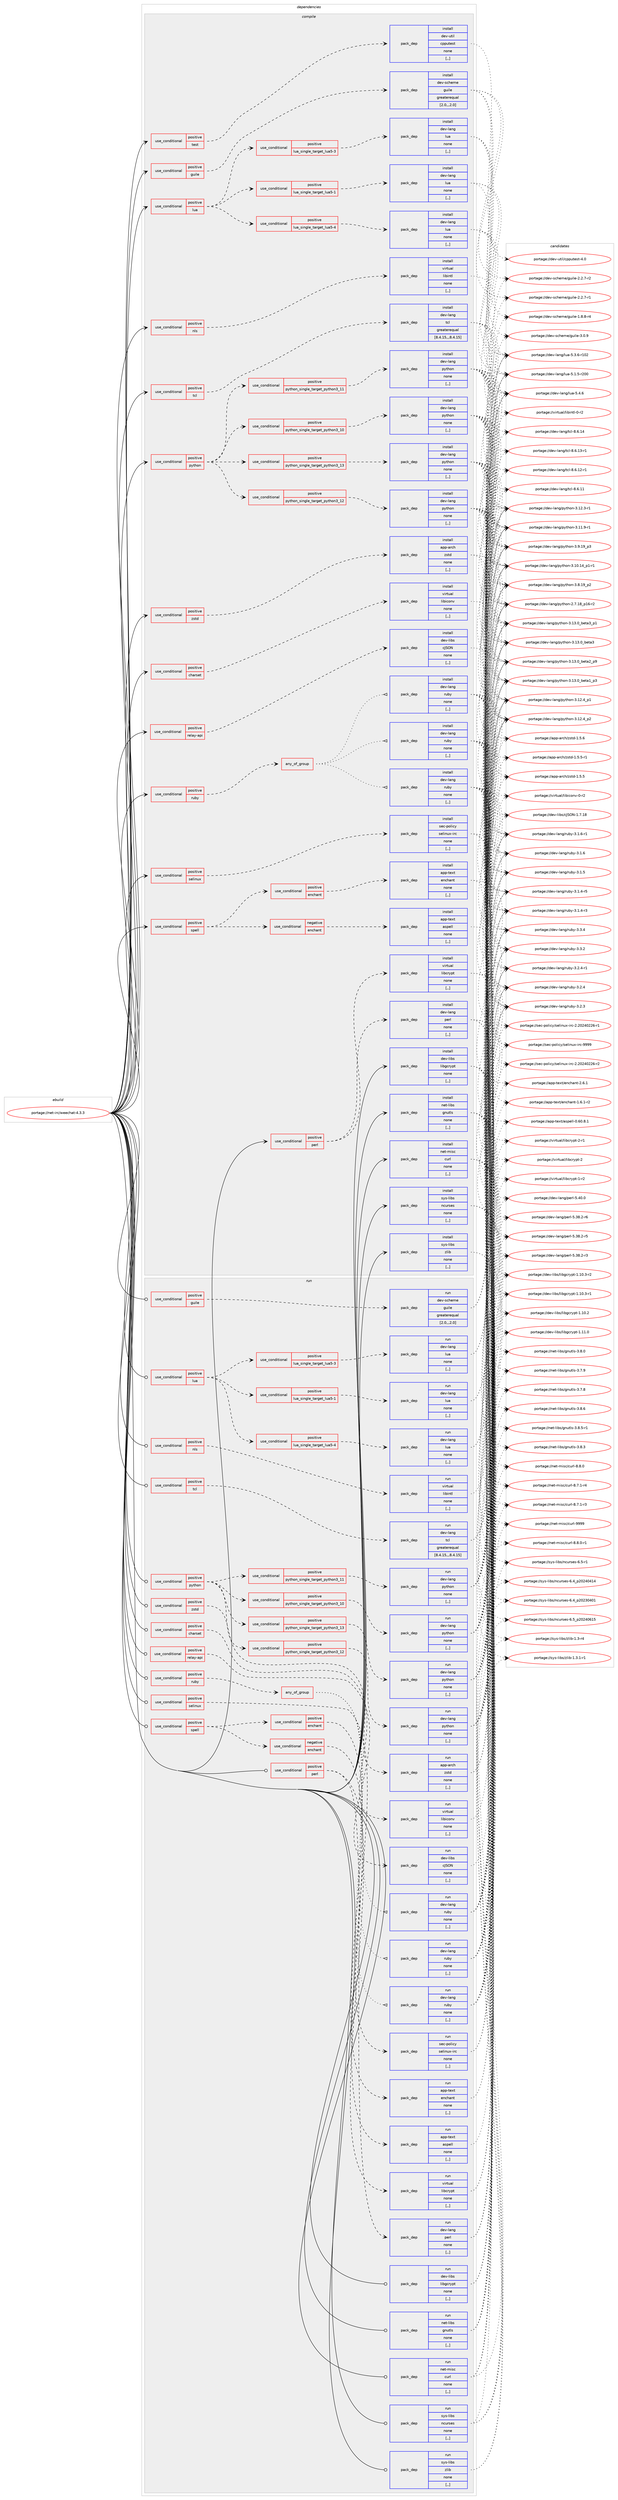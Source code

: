 digraph prolog {

# *************
# Graph options
# *************

newrank=true;
concentrate=true;
compound=true;
graph [rankdir=LR,fontname=Helvetica,fontsize=10,ranksep=1.5];#, ranksep=2.5, nodesep=0.2];
edge  [arrowhead=vee];
node  [fontname=Helvetica,fontsize=10];

# **********
# The ebuild
# **********

subgraph cluster_leftcol {
color=gray;
label=<<i>ebuild</i>>;
id [label="portage://net-irc/weechat-4.3.3", color=red, width=4, href="../net-irc/weechat-4.3.3.svg"];
}

# ****************
# The dependencies
# ****************

subgraph cluster_midcol {
color=gray;
label=<<i>dependencies</i>>;
subgraph cluster_compile {
fillcolor="#eeeeee";
style=filled;
label=<<i>compile</i>>;
subgraph cond92546 {
dependency355738 [label=<<TABLE BORDER="0" CELLBORDER="1" CELLSPACING="0" CELLPADDING="4"><TR><TD ROWSPAN="3" CELLPADDING="10">use_conditional</TD></TR><TR><TD>positive</TD></TR><TR><TD>charset</TD></TR></TABLE>>, shape=none, color=red];
subgraph pack260541 {
dependency355739 [label=<<TABLE BORDER="0" CELLBORDER="1" CELLSPACING="0" CELLPADDING="4" WIDTH="220"><TR><TD ROWSPAN="6" CELLPADDING="30">pack_dep</TD></TR><TR><TD WIDTH="110">install</TD></TR><TR><TD>virtual</TD></TR><TR><TD>libiconv</TD></TR><TR><TD>none</TD></TR><TR><TD>[,,]</TD></TR></TABLE>>, shape=none, color=blue];
}
dependency355738:e -> dependency355739:w [weight=20,style="dashed",arrowhead="vee"];
}
id:e -> dependency355738:w [weight=20,style="solid",arrowhead="vee"];
subgraph cond92547 {
dependency355740 [label=<<TABLE BORDER="0" CELLBORDER="1" CELLSPACING="0" CELLPADDING="4"><TR><TD ROWSPAN="3" CELLPADDING="10">use_conditional</TD></TR><TR><TD>positive</TD></TR><TR><TD>guile</TD></TR></TABLE>>, shape=none, color=red];
subgraph pack260542 {
dependency355741 [label=<<TABLE BORDER="0" CELLBORDER="1" CELLSPACING="0" CELLPADDING="4" WIDTH="220"><TR><TD ROWSPAN="6" CELLPADDING="30">pack_dep</TD></TR><TR><TD WIDTH="110">install</TD></TR><TR><TD>dev-scheme</TD></TR><TR><TD>guile</TD></TR><TR><TD>greaterequal</TD></TR><TR><TD>[2.0,,,2.0]</TD></TR></TABLE>>, shape=none, color=blue];
}
dependency355740:e -> dependency355741:w [weight=20,style="dashed",arrowhead="vee"];
}
id:e -> dependency355740:w [weight=20,style="solid",arrowhead="vee"];
subgraph cond92548 {
dependency355742 [label=<<TABLE BORDER="0" CELLBORDER="1" CELLSPACING="0" CELLPADDING="4"><TR><TD ROWSPAN="3" CELLPADDING="10">use_conditional</TD></TR><TR><TD>positive</TD></TR><TR><TD>lua</TD></TR></TABLE>>, shape=none, color=red];
subgraph cond92549 {
dependency355743 [label=<<TABLE BORDER="0" CELLBORDER="1" CELLSPACING="0" CELLPADDING="4"><TR><TD ROWSPAN="3" CELLPADDING="10">use_conditional</TD></TR><TR><TD>positive</TD></TR><TR><TD>lua_single_target_lua5-1</TD></TR></TABLE>>, shape=none, color=red];
subgraph pack260543 {
dependency355744 [label=<<TABLE BORDER="0" CELLBORDER="1" CELLSPACING="0" CELLPADDING="4" WIDTH="220"><TR><TD ROWSPAN="6" CELLPADDING="30">pack_dep</TD></TR><TR><TD WIDTH="110">install</TD></TR><TR><TD>dev-lang</TD></TR><TR><TD>lua</TD></TR><TR><TD>none</TD></TR><TR><TD>[,,]</TD></TR></TABLE>>, shape=none, color=blue];
}
dependency355743:e -> dependency355744:w [weight=20,style="dashed",arrowhead="vee"];
}
dependency355742:e -> dependency355743:w [weight=20,style="dashed",arrowhead="vee"];
subgraph cond92550 {
dependency355745 [label=<<TABLE BORDER="0" CELLBORDER="1" CELLSPACING="0" CELLPADDING="4"><TR><TD ROWSPAN="3" CELLPADDING="10">use_conditional</TD></TR><TR><TD>positive</TD></TR><TR><TD>lua_single_target_lua5-3</TD></TR></TABLE>>, shape=none, color=red];
subgraph pack260544 {
dependency355746 [label=<<TABLE BORDER="0" CELLBORDER="1" CELLSPACING="0" CELLPADDING="4" WIDTH="220"><TR><TD ROWSPAN="6" CELLPADDING="30">pack_dep</TD></TR><TR><TD WIDTH="110">install</TD></TR><TR><TD>dev-lang</TD></TR><TR><TD>lua</TD></TR><TR><TD>none</TD></TR><TR><TD>[,,]</TD></TR></TABLE>>, shape=none, color=blue];
}
dependency355745:e -> dependency355746:w [weight=20,style="dashed",arrowhead="vee"];
}
dependency355742:e -> dependency355745:w [weight=20,style="dashed",arrowhead="vee"];
subgraph cond92551 {
dependency355747 [label=<<TABLE BORDER="0" CELLBORDER="1" CELLSPACING="0" CELLPADDING="4"><TR><TD ROWSPAN="3" CELLPADDING="10">use_conditional</TD></TR><TR><TD>positive</TD></TR><TR><TD>lua_single_target_lua5-4</TD></TR></TABLE>>, shape=none, color=red];
subgraph pack260545 {
dependency355748 [label=<<TABLE BORDER="0" CELLBORDER="1" CELLSPACING="0" CELLPADDING="4" WIDTH="220"><TR><TD ROWSPAN="6" CELLPADDING="30">pack_dep</TD></TR><TR><TD WIDTH="110">install</TD></TR><TR><TD>dev-lang</TD></TR><TR><TD>lua</TD></TR><TR><TD>none</TD></TR><TR><TD>[,,]</TD></TR></TABLE>>, shape=none, color=blue];
}
dependency355747:e -> dependency355748:w [weight=20,style="dashed",arrowhead="vee"];
}
dependency355742:e -> dependency355747:w [weight=20,style="dashed",arrowhead="vee"];
}
id:e -> dependency355742:w [weight=20,style="solid",arrowhead="vee"];
subgraph cond92552 {
dependency355749 [label=<<TABLE BORDER="0" CELLBORDER="1" CELLSPACING="0" CELLPADDING="4"><TR><TD ROWSPAN="3" CELLPADDING="10">use_conditional</TD></TR><TR><TD>positive</TD></TR><TR><TD>nls</TD></TR></TABLE>>, shape=none, color=red];
subgraph pack260546 {
dependency355750 [label=<<TABLE BORDER="0" CELLBORDER="1" CELLSPACING="0" CELLPADDING="4" WIDTH="220"><TR><TD ROWSPAN="6" CELLPADDING="30">pack_dep</TD></TR><TR><TD WIDTH="110">install</TD></TR><TR><TD>virtual</TD></TR><TR><TD>libintl</TD></TR><TR><TD>none</TD></TR><TR><TD>[,,]</TD></TR></TABLE>>, shape=none, color=blue];
}
dependency355749:e -> dependency355750:w [weight=20,style="dashed",arrowhead="vee"];
}
id:e -> dependency355749:w [weight=20,style="solid",arrowhead="vee"];
subgraph cond92553 {
dependency355751 [label=<<TABLE BORDER="0" CELLBORDER="1" CELLSPACING="0" CELLPADDING="4"><TR><TD ROWSPAN="3" CELLPADDING="10">use_conditional</TD></TR><TR><TD>positive</TD></TR><TR><TD>perl</TD></TR></TABLE>>, shape=none, color=red];
subgraph pack260547 {
dependency355752 [label=<<TABLE BORDER="0" CELLBORDER="1" CELLSPACING="0" CELLPADDING="4" WIDTH="220"><TR><TD ROWSPAN="6" CELLPADDING="30">pack_dep</TD></TR><TR><TD WIDTH="110">install</TD></TR><TR><TD>dev-lang</TD></TR><TR><TD>perl</TD></TR><TR><TD>none</TD></TR><TR><TD>[,,]</TD></TR></TABLE>>, shape=none, color=blue];
}
dependency355751:e -> dependency355752:w [weight=20,style="dashed",arrowhead="vee"];
subgraph pack260548 {
dependency355753 [label=<<TABLE BORDER="0" CELLBORDER="1" CELLSPACING="0" CELLPADDING="4" WIDTH="220"><TR><TD ROWSPAN="6" CELLPADDING="30">pack_dep</TD></TR><TR><TD WIDTH="110">install</TD></TR><TR><TD>virtual</TD></TR><TR><TD>libcrypt</TD></TR><TR><TD>none</TD></TR><TR><TD>[,,]</TD></TR></TABLE>>, shape=none, color=blue];
}
dependency355751:e -> dependency355753:w [weight=20,style="dashed",arrowhead="vee"];
}
id:e -> dependency355751:w [weight=20,style="solid",arrowhead="vee"];
subgraph cond92554 {
dependency355754 [label=<<TABLE BORDER="0" CELLBORDER="1" CELLSPACING="0" CELLPADDING="4"><TR><TD ROWSPAN="3" CELLPADDING="10">use_conditional</TD></TR><TR><TD>positive</TD></TR><TR><TD>python</TD></TR></TABLE>>, shape=none, color=red];
subgraph cond92555 {
dependency355755 [label=<<TABLE BORDER="0" CELLBORDER="1" CELLSPACING="0" CELLPADDING="4"><TR><TD ROWSPAN="3" CELLPADDING="10">use_conditional</TD></TR><TR><TD>positive</TD></TR><TR><TD>python_single_target_python3_10</TD></TR></TABLE>>, shape=none, color=red];
subgraph pack260549 {
dependency355756 [label=<<TABLE BORDER="0" CELLBORDER="1" CELLSPACING="0" CELLPADDING="4" WIDTH="220"><TR><TD ROWSPAN="6" CELLPADDING="30">pack_dep</TD></TR><TR><TD WIDTH="110">install</TD></TR><TR><TD>dev-lang</TD></TR><TR><TD>python</TD></TR><TR><TD>none</TD></TR><TR><TD>[,,]</TD></TR></TABLE>>, shape=none, color=blue];
}
dependency355755:e -> dependency355756:w [weight=20,style="dashed",arrowhead="vee"];
}
dependency355754:e -> dependency355755:w [weight=20,style="dashed",arrowhead="vee"];
subgraph cond92556 {
dependency355757 [label=<<TABLE BORDER="0" CELLBORDER="1" CELLSPACING="0" CELLPADDING="4"><TR><TD ROWSPAN="3" CELLPADDING="10">use_conditional</TD></TR><TR><TD>positive</TD></TR><TR><TD>python_single_target_python3_11</TD></TR></TABLE>>, shape=none, color=red];
subgraph pack260550 {
dependency355758 [label=<<TABLE BORDER="0" CELLBORDER="1" CELLSPACING="0" CELLPADDING="4" WIDTH="220"><TR><TD ROWSPAN="6" CELLPADDING="30">pack_dep</TD></TR><TR><TD WIDTH="110">install</TD></TR><TR><TD>dev-lang</TD></TR><TR><TD>python</TD></TR><TR><TD>none</TD></TR><TR><TD>[,,]</TD></TR></TABLE>>, shape=none, color=blue];
}
dependency355757:e -> dependency355758:w [weight=20,style="dashed",arrowhead="vee"];
}
dependency355754:e -> dependency355757:w [weight=20,style="dashed",arrowhead="vee"];
subgraph cond92557 {
dependency355759 [label=<<TABLE BORDER="0" CELLBORDER="1" CELLSPACING="0" CELLPADDING="4"><TR><TD ROWSPAN="3" CELLPADDING="10">use_conditional</TD></TR><TR><TD>positive</TD></TR><TR><TD>python_single_target_python3_12</TD></TR></TABLE>>, shape=none, color=red];
subgraph pack260551 {
dependency355760 [label=<<TABLE BORDER="0" CELLBORDER="1" CELLSPACING="0" CELLPADDING="4" WIDTH="220"><TR><TD ROWSPAN="6" CELLPADDING="30">pack_dep</TD></TR><TR><TD WIDTH="110">install</TD></TR><TR><TD>dev-lang</TD></TR><TR><TD>python</TD></TR><TR><TD>none</TD></TR><TR><TD>[,,]</TD></TR></TABLE>>, shape=none, color=blue];
}
dependency355759:e -> dependency355760:w [weight=20,style="dashed",arrowhead="vee"];
}
dependency355754:e -> dependency355759:w [weight=20,style="dashed",arrowhead="vee"];
subgraph cond92558 {
dependency355761 [label=<<TABLE BORDER="0" CELLBORDER="1" CELLSPACING="0" CELLPADDING="4"><TR><TD ROWSPAN="3" CELLPADDING="10">use_conditional</TD></TR><TR><TD>positive</TD></TR><TR><TD>python_single_target_python3_13</TD></TR></TABLE>>, shape=none, color=red];
subgraph pack260552 {
dependency355762 [label=<<TABLE BORDER="0" CELLBORDER="1" CELLSPACING="0" CELLPADDING="4" WIDTH="220"><TR><TD ROWSPAN="6" CELLPADDING="30">pack_dep</TD></TR><TR><TD WIDTH="110">install</TD></TR><TR><TD>dev-lang</TD></TR><TR><TD>python</TD></TR><TR><TD>none</TD></TR><TR><TD>[,,]</TD></TR></TABLE>>, shape=none, color=blue];
}
dependency355761:e -> dependency355762:w [weight=20,style="dashed",arrowhead="vee"];
}
dependency355754:e -> dependency355761:w [weight=20,style="dashed",arrowhead="vee"];
}
id:e -> dependency355754:w [weight=20,style="solid",arrowhead="vee"];
subgraph cond92559 {
dependency355763 [label=<<TABLE BORDER="0" CELLBORDER="1" CELLSPACING="0" CELLPADDING="4"><TR><TD ROWSPAN="3" CELLPADDING="10">use_conditional</TD></TR><TR><TD>positive</TD></TR><TR><TD>relay-api</TD></TR></TABLE>>, shape=none, color=red];
subgraph pack260553 {
dependency355764 [label=<<TABLE BORDER="0" CELLBORDER="1" CELLSPACING="0" CELLPADDING="4" WIDTH="220"><TR><TD ROWSPAN="6" CELLPADDING="30">pack_dep</TD></TR><TR><TD WIDTH="110">install</TD></TR><TR><TD>dev-libs</TD></TR><TR><TD>cJSON</TD></TR><TR><TD>none</TD></TR><TR><TD>[,,]</TD></TR></TABLE>>, shape=none, color=blue];
}
dependency355763:e -> dependency355764:w [weight=20,style="dashed",arrowhead="vee"];
}
id:e -> dependency355763:w [weight=20,style="solid",arrowhead="vee"];
subgraph cond92560 {
dependency355765 [label=<<TABLE BORDER="0" CELLBORDER="1" CELLSPACING="0" CELLPADDING="4"><TR><TD ROWSPAN="3" CELLPADDING="10">use_conditional</TD></TR><TR><TD>positive</TD></TR><TR><TD>ruby</TD></TR></TABLE>>, shape=none, color=red];
subgraph any2464 {
dependency355766 [label=<<TABLE BORDER="0" CELLBORDER="1" CELLSPACING="0" CELLPADDING="4"><TR><TD CELLPADDING="10">any_of_group</TD></TR></TABLE>>, shape=none, color=red];subgraph pack260554 {
dependency355767 [label=<<TABLE BORDER="0" CELLBORDER="1" CELLSPACING="0" CELLPADDING="4" WIDTH="220"><TR><TD ROWSPAN="6" CELLPADDING="30">pack_dep</TD></TR><TR><TD WIDTH="110">install</TD></TR><TR><TD>dev-lang</TD></TR><TR><TD>ruby</TD></TR><TR><TD>none</TD></TR><TR><TD>[,,]</TD></TR></TABLE>>, shape=none, color=blue];
}
dependency355766:e -> dependency355767:w [weight=20,style="dotted",arrowhead="oinv"];
subgraph pack260555 {
dependency355768 [label=<<TABLE BORDER="0" CELLBORDER="1" CELLSPACING="0" CELLPADDING="4" WIDTH="220"><TR><TD ROWSPAN="6" CELLPADDING="30">pack_dep</TD></TR><TR><TD WIDTH="110">install</TD></TR><TR><TD>dev-lang</TD></TR><TR><TD>ruby</TD></TR><TR><TD>none</TD></TR><TR><TD>[,,]</TD></TR></TABLE>>, shape=none, color=blue];
}
dependency355766:e -> dependency355768:w [weight=20,style="dotted",arrowhead="oinv"];
subgraph pack260556 {
dependency355769 [label=<<TABLE BORDER="0" CELLBORDER="1" CELLSPACING="0" CELLPADDING="4" WIDTH="220"><TR><TD ROWSPAN="6" CELLPADDING="30">pack_dep</TD></TR><TR><TD WIDTH="110">install</TD></TR><TR><TD>dev-lang</TD></TR><TR><TD>ruby</TD></TR><TR><TD>none</TD></TR><TR><TD>[,,]</TD></TR></TABLE>>, shape=none, color=blue];
}
dependency355766:e -> dependency355769:w [weight=20,style="dotted",arrowhead="oinv"];
}
dependency355765:e -> dependency355766:w [weight=20,style="dashed",arrowhead="vee"];
}
id:e -> dependency355765:w [weight=20,style="solid",arrowhead="vee"];
subgraph cond92561 {
dependency355770 [label=<<TABLE BORDER="0" CELLBORDER="1" CELLSPACING="0" CELLPADDING="4"><TR><TD ROWSPAN="3" CELLPADDING="10">use_conditional</TD></TR><TR><TD>positive</TD></TR><TR><TD>selinux</TD></TR></TABLE>>, shape=none, color=red];
subgraph pack260557 {
dependency355771 [label=<<TABLE BORDER="0" CELLBORDER="1" CELLSPACING="0" CELLPADDING="4" WIDTH="220"><TR><TD ROWSPAN="6" CELLPADDING="30">pack_dep</TD></TR><TR><TD WIDTH="110">install</TD></TR><TR><TD>sec-policy</TD></TR><TR><TD>selinux-irc</TD></TR><TR><TD>none</TD></TR><TR><TD>[,,]</TD></TR></TABLE>>, shape=none, color=blue];
}
dependency355770:e -> dependency355771:w [weight=20,style="dashed",arrowhead="vee"];
}
id:e -> dependency355770:w [weight=20,style="solid",arrowhead="vee"];
subgraph cond92562 {
dependency355772 [label=<<TABLE BORDER="0" CELLBORDER="1" CELLSPACING="0" CELLPADDING="4"><TR><TD ROWSPAN="3" CELLPADDING="10">use_conditional</TD></TR><TR><TD>positive</TD></TR><TR><TD>spell</TD></TR></TABLE>>, shape=none, color=red];
subgraph cond92563 {
dependency355773 [label=<<TABLE BORDER="0" CELLBORDER="1" CELLSPACING="0" CELLPADDING="4"><TR><TD ROWSPAN="3" CELLPADDING="10">use_conditional</TD></TR><TR><TD>positive</TD></TR><TR><TD>enchant</TD></TR></TABLE>>, shape=none, color=red];
subgraph pack260558 {
dependency355774 [label=<<TABLE BORDER="0" CELLBORDER="1" CELLSPACING="0" CELLPADDING="4" WIDTH="220"><TR><TD ROWSPAN="6" CELLPADDING="30">pack_dep</TD></TR><TR><TD WIDTH="110">install</TD></TR><TR><TD>app-text</TD></TR><TR><TD>enchant</TD></TR><TR><TD>none</TD></TR><TR><TD>[,,]</TD></TR></TABLE>>, shape=none, color=blue];
}
dependency355773:e -> dependency355774:w [weight=20,style="dashed",arrowhead="vee"];
}
dependency355772:e -> dependency355773:w [weight=20,style="dashed",arrowhead="vee"];
subgraph cond92564 {
dependency355775 [label=<<TABLE BORDER="0" CELLBORDER="1" CELLSPACING="0" CELLPADDING="4"><TR><TD ROWSPAN="3" CELLPADDING="10">use_conditional</TD></TR><TR><TD>negative</TD></TR><TR><TD>enchant</TD></TR></TABLE>>, shape=none, color=red];
subgraph pack260559 {
dependency355776 [label=<<TABLE BORDER="0" CELLBORDER="1" CELLSPACING="0" CELLPADDING="4" WIDTH="220"><TR><TD ROWSPAN="6" CELLPADDING="30">pack_dep</TD></TR><TR><TD WIDTH="110">install</TD></TR><TR><TD>app-text</TD></TR><TR><TD>aspell</TD></TR><TR><TD>none</TD></TR><TR><TD>[,,]</TD></TR></TABLE>>, shape=none, color=blue];
}
dependency355775:e -> dependency355776:w [weight=20,style="dashed",arrowhead="vee"];
}
dependency355772:e -> dependency355775:w [weight=20,style="dashed",arrowhead="vee"];
}
id:e -> dependency355772:w [weight=20,style="solid",arrowhead="vee"];
subgraph cond92565 {
dependency355777 [label=<<TABLE BORDER="0" CELLBORDER="1" CELLSPACING="0" CELLPADDING="4"><TR><TD ROWSPAN="3" CELLPADDING="10">use_conditional</TD></TR><TR><TD>positive</TD></TR><TR><TD>tcl</TD></TR></TABLE>>, shape=none, color=red];
subgraph pack260560 {
dependency355778 [label=<<TABLE BORDER="0" CELLBORDER="1" CELLSPACING="0" CELLPADDING="4" WIDTH="220"><TR><TD ROWSPAN="6" CELLPADDING="30">pack_dep</TD></TR><TR><TD WIDTH="110">install</TD></TR><TR><TD>dev-lang</TD></TR><TR><TD>tcl</TD></TR><TR><TD>greaterequal</TD></TR><TR><TD>[8.4.15,,,8.4.15]</TD></TR></TABLE>>, shape=none, color=blue];
}
dependency355777:e -> dependency355778:w [weight=20,style="dashed",arrowhead="vee"];
}
id:e -> dependency355777:w [weight=20,style="solid",arrowhead="vee"];
subgraph cond92566 {
dependency355779 [label=<<TABLE BORDER="0" CELLBORDER="1" CELLSPACING="0" CELLPADDING="4"><TR><TD ROWSPAN="3" CELLPADDING="10">use_conditional</TD></TR><TR><TD>positive</TD></TR><TR><TD>test</TD></TR></TABLE>>, shape=none, color=red];
subgraph pack260561 {
dependency355780 [label=<<TABLE BORDER="0" CELLBORDER="1" CELLSPACING="0" CELLPADDING="4" WIDTH="220"><TR><TD ROWSPAN="6" CELLPADDING="30">pack_dep</TD></TR><TR><TD WIDTH="110">install</TD></TR><TR><TD>dev-util</TD></TR><TR><TD>cpputest</TD></TR><TR><TD>none</TD></TR><TR><TD>[,,]</TD></TR></TABLE>>, shape=none, color=blue];
}
dependency355779:e -> dependency355780:w [weight=20,style="dashed",arrowhead="vee"];
}
id:e -> dependency355779:w [weight=20,style="solid",arrowhead="vee"];
subgraph cond92567 {
dependency355781 [label=<<TABLE BORDER="0" CELLBORDER="1" CELLSPACING="0" CELLPADDING="4"><TR><TD ROWSPAN="3" CELLPADDING="10">use_conditional</TD></TR><TR><TD>positive</TD></TR><TR><TD>zstd</TD></TR></TABLE>>, shape=none, color=red];
subgraph pack260562 {
dependency355782 [label=<<TABLE BORDER="0" CELLBORDER="1" CELLSPACING="0" CELLPADDING="4" WIDTH="220"><TR><TD ROWSPAN="6" CELLPADDING="30">pack_dep</TD></TR><TR><TD WIDTH="110">install</TD></TR><TR><TD>app-arch</TD></TR><TR><TD>zstd</TD></TR><TR><TD>none</TD></TR><TR><TD>[,,]</TD></TR></TABLE>>, shape=none, color=blue];
}
dependency355781:e -> dependency355782:w [weight=20,style="dashed",arrowhead="vee"];
}
id:e -> dependency355781:w [weight=20,style="solid",arrowhead="vee"];
subgraph pack260563 {
dependency355783 [label=<<TABLE BORDER="0" CELLBORDER="1" CELLSPACING="0" CELLPADDING="4" WIDTH="220"><TR><TD ROWSPAN="6" CELLPADDING="30">pack_dep</TD></TR><TR><TD WIDTH="110">install</TD></TR><TR><TD>dev-libs</TD></TR><TR><TD>libgcrypt</TD></TR><TR><TD>none</TD></TR><TR><TD>[,,]</TD></TR></TABLE>>, shape=none, color=blue];
}
id:e -> dependency355783:w [weight=20,style="solid",arrowhead="vee"];
subgraph pack260564 {
dependency355784 [label=<<TABLE BORDER="0" CELLBORDER="1" CELLSPACING="0" CELLPADDING="4" WIDTH="220"><TR><TD ROWSPAN="6" CELLPADDING="30">pack_dep</TD></TR><TR><TD WIDTH="110">install</TD></TR><TR><TD>net-libs</TD></TR><TR><TD>gnutls</TD></TR><TR><TD>none</TD></TR><TR><TD>[,,]</TD></TR></TABLE>>, shape=none, color=blue];
}
id:e -> dependency355784:w [weight=20,style="solid",arrowhead="vee"];
subgraph pack260565 {
dependency355785 [label=<<TABLE BORDER="0" CELLBORDER="1" CELLSPACING="0" CELLPADDING="4" WIDTH="220"><TR><TD ROWSPAN="6" CELLPADDING="30">pack_dep</TD></TR><TR><TD WIDTH="110">install</TD></TR><TR><TD>net-misc</TD></TR><TR><TD>curl</TD></TR><TR><TD>none</TD></TR><TR><TD>[,,]</TD></TR></TABLE>>, shape=none, color=blue];
}
id:e -> dependency355785:w [weight=20,style="solid",arrowhead="vee"];
subgraph pack260566 {
dependency355786 [label=<<TABLE BORDER="0" CELLBORDER="1" CELLSPACING="0" CELLPADDING="4" WIDTH="220"><TR><TD ROWSPAN="6" CELLPADDING="30">pack_dep</TD></TR><TR><TD WIDTH="110">install</TD></TR><TR><TD>sys-libs</TD></TR><TR><TD>ncurses</TD></TR><TR><TD>none</TD></TR><TR><TD>[,,]</TD></TR></TABLE>>, shape=none, color=blue];
}
id:e -> dependency355786:w [weight=20,style="solid",arrowhead="vee"];
subgraph pack260567 {
dependency355787 [label=<<TABLE BORDER="0" CELLBORDER="1" CELLSPACING="0" CELLPADDING="4" WIDTH="220"><TR><TD ROWSPAN="6" CELLPADDING="30">pack_dep</TD></TR><TR><TD WIDTH="110">install</TD></TR><TR><TD>sys-libs</TD></TR><TR><TD>zlib</TD></TR><TR><TD>none</TD></TR><TR><TD>[,,]</TD></TR></TABLE>>, shape=none, color=blue];
}
id:e -> dependency355787:w [weight=20,style="solid",arrowhead="vee"];
}
subgraph cluster_compileandrun {
fillcolor="#eeeeee";
style=filled;
label=<<i>compile and run</i>>;
}
subgraph cluster_run {
fillcolor="#eeeeee";
style=filled;
label=<<i>run</i>>;
subgraph cond92568 {
dependency355788 [label=<<TABLE BORDER="0" CELLBORDER="1" CELLSPACING="0" CELLPADDING="4"><TR><TD ROWSPAN="3" CELLPADDING="10">use_conditional</TD></TR><TR><TD>positive</TD></TR><TR><TD>charset</TD></TR></TABLE>>, shape=none, color=red];
subgraph pack260568 {
dependency355789 [label=<<TABLE BORDER="0" CELLBORDER="1" CELLSPACING="0" CELLPADDING="4" WIDTH="220"><TR><TD ROWSPAN="6" CELLPADDING="30">pack_dep</TD></TR><TR><TD WIDTH="110">run</TD></TR><TR><TD>virtual</TD></TR><TR><TD>libiconv</TD></TR><TR><TD>none</TD></TR><TR><TD>[,,]</TD></TR></TABLE>>, shape=none, color=blue];
}
dependency355788:e -> dependency355789:w [weight=20,style="dashed",arrowhead="vee"];
}
id:e -> dependency355788:w [weight=20,style="solid",arrowhead="odot"];
subgraph cond92569 {
dependency355790 [label=<<TABLE BORDER="0" CELLBORDER="1" CELLSPACING="0" CELLPADDING="4"><TR><TD ROWSPAN="3" CELLPADDING="10">use_conditional</TD></TR><TR><TD>positive</TD></TR><TR><TD>guile</TD></TR></TABLE>>, shape=none, color=red];
subgraph pack260569 {
dependency355791 [label=<<TABLE BORDER="0" CELLBORDER="1" CELLSPACING="0" CELLPADDING="4" WIDTH="220"><TR><TD ROWSPAN="6" CELLPADDING="30">pack_dep</TD></TR><TR><TD WIDTH="110">run</TD></TR><TR><TD>dev-scheme</TD></TR><TR><TD>guile</TD></TR><TR><TD>greaterequal</TD></TR><TR><TD>[2.0,,,2.0]</TD></TR></TABLE>>, shape=none, color=blue];
}
dependency355790:e -> dependency355791:w [weight=20,style="dashed",arrowhead="vee"];
}
id:e -> dependency355790:w [weight=20,style="solid",arrowhead="odot"];
subgraph cond92570 {
dependency355792 [label=<<TABLE BORDER="0" CELLBORDER="1" CELLSPACING="0" CELLPADDING="4"><TR><TD ROWSPAN="3" CELLPADDING="10">use_conditional</TD></TR><TR><TD>positive</TD></TR><TR><TD>lua</TD></TR></TABLE>>, shape=none, color=red];
subgraph cond92571 {
dependency355793 [label=<<TABLE BORDER="0" CELLBORDER="1" CELLSPACING="0" CELLPADDING="4"><TR><TD ROWSPAN="3" CELLPADDING="10">use_conditional</TD></TR><TR><TD>positive</TD></TR><TR><TD>lua_single_target_lua5-1</TD></TR></TABLE>>, shape=none, color=red];
subgraph pack260570 {
dependency355794 [label=<<TABLE BORDER="0" CELLBORDER="1" CELLSPACING="0" CELLPADDING="4" WIDTH="220"><TR><TD ROWSPAN="6" CELLPADDING="30">pack_dep</TD></TR><TR><TD WIDTH="110">run</TD></TR><TR><TD>dev-lang</TD></TR><TR><TD>lua</TD></TR><TR><TD>none</TD></TR><TR><TD>[,,]</TD></TR></TABLE>>, shape=none, color=blue];
}
dependency355793:e -> dependency355794:w [weight=20,style="dashed",arrowhead="vee"];
}
dependency355792:e -> dependency355793:w [weight=20,style="dashed",arrowhead="vee"];
subgraph cond92572 {
dependency355795 [label=<<TABLE BORDER="0" CELLBORDER="1" CELLSPACING="0" CELLPADDING="4"><TR><TD ROWSPAN="3" CELLPADDING="10">use_conditional</TD></TR><TR><TD>positive</TD></TR><TR><TD>lua_single_target_lua5-3</TD></TR></TABLE>>, shape=none, color=red];
subgraph pack260571 {
dependency355796 [label=<<TABLE BORDER="0" CELLBORDER="1" CELLSPACING="0" CELLPADDING="4" WIDTH="220"><TR><TD ROWSPAN="6" CELLPADDING="30">pack_dep</TD></TR><TR><TD WIDTH="110">run</TD></TR><TR><TD>dev-lang</TD></TR><TR><TD>lua</TD></TR><TR><TD>none</TD></TR><TR><TD>[,,]</TD></TR></TABLE>>, shape=none, color=blue];
}
dependency355795:e -> dependency355796:w [weight=20,style="dashed",arrowhead="vee"];
}
dependency355792:e -> dependency355795:w [weight=20,style="dashed",arrowhead="vee"];
subgraph cond92573 {
dependency355797 [label=<<TABLE BORDER="0" CELLBORDER="1" CELLSPACING="0" CELLPADDING="4"><TR><TD ROWSPAN="3" CELLPADDING="10">use_conditional</TD></TR><TR><TD>positive</TD></TR><TR><TD>lua_single_target_lua5-4</TD></TR></TABLE>>, shape=none, color=red];
subgraph pack260572 {
dependency355798 [label=<<TABLE BORDER="0" CELLBORDER="1" CELLSPACING="0" CELLPADDING="4" WIDTH="220"><TR><TD ROWSPAN="6" CELLPADDING="30">pack_dep</TD></TR><TR><TD WIDTH="110">run</TD></TR><TR><TD>dev-lang</TD></TR><TR><TD>lua</TD></TR><TR><TD>none</TD></TR><TR><TD>[,,]</TD></TR></TABLE>>, shape=none, color=blue];
}
dependency355797:e -> dependency355798:w [weight=20,style="dashed",arrowhead="vee"];
}
dependency355792:e -> dependency355797:w [weight=20,style="dashed",arrowhead="vee"];
}
id:e -> dependency355792:w [weight=20,style="solid",arrowhead="odot"];
subgraph cond92574 {
dependency355799 [label=<<TABLE BORDER="0" CELLBORDER="1" CELLSPACING="0" CELLPADDING="4"><TR><TD ROWSPAN="3" CELLPADDING="10">use_conditional</TD></TR><TR><TD>positive</TD></TR><TR><TD>nls</TD></TR></TABLE>>, shape=none, color=red];
subgraph pack260573 {
dependency355800 [label=<<TABLE BORDER="0" CELLBORDER="1" CELLSPACING="0" CELLPADDING="4" WIDTH="220"><TR><TD ROWSPAN="6" CELLPADDING="30">pack_dep</TD></TR><TR><TD WIDTH="110">run</TD></TR><TR><TD>virtual</TD></TR><TR><TD>libintl</TD></TR><TR><TD>none</TD></TR><TR><TD>[,,]</TD></TR></TABLE>>, shape=none, color=blue];
}
dependency355799:e -> dependency355800:w [weight=20,style="dashed",arrowhead="vee"];
}
id:e -> dependency355799:w [weight=20,style="solid",arrowhead="odot"];
subgraph cond92575 {
dependency355801 [label=<<TABLE BORDER="0" CELLBORDER="1" CELLSPACING="0" CELLPADDING="4"><TR><TD ROWSPAN="3" CELLPADDING="10">use_conditional</TD></TR><TR><TD>positive</TD></TR><TR><TD>perl</TD></TR></TABLE>>, shape=none, color=red];
subgraph pack260574 {
dependency355802 [label=<<TABLE BORDER="0" CELLBORDER="1" CELLSPACING="0" CELLPADDING="4" WIDTH="220"><TR><TD ROWSPAN="6" CELLPADDING="30">pack_dep</TD></TR><TR><TD WIDTH="110">run</TD></TR><TR><TD>dev-lang</TD></TR><TR><TD>perl</TD></TR><TR><TD>none</TD></TR><TR><TD>[,,]</TD></TR></TABLE>>, shape=none, color=blue];
}
dependency355801:e -> dependency355802:w [weight=20,style="dashed",arrowhead="vee"];
subgraph pack260575 {
dependency355803 [label=<<TABLE BORDER="0" CELLBORDER="1" CELLSPACING="0" CELLPADDING="4" WIDTH="220"><TR><TD ROWSPAN="6" CELLPADDING="30">pack_dep</TD></TR><TR><TD WIDTH="110">run</TD></TR><TR><TD>virtual</TD></TR><TR><TD>libcrypt</TD></TR><TR><TD>none</TD></TR><TR><TD>[,,]</TD></TR></TABLE>>, shape=none, color=blue];
}
dependency355801:e -> dependency355803:w [weight=20,style="dashed",arrowhead="vee"];
}
id:e -> dependency355801:w [weight=20,style="solid",arrowhead="odot"];
subgraph cond92576 {
dependency355804 [label=<<TABLE BORDER="0" CELLBORDER="1" CELLSPACING="0" CELLPADDING="4"><TR><TD ROWSPAN="3" CELLPADDING="10">use_conditional</TD></TR><TR><TD>positive</TD></TR><TR><TD>python</TD></TR></TABLE>>, shape=none, color=red];
subgraph cond92577 {
dependency355805 [label=<<TABLE BORDER="0" CELLBORDER="1" CELLSPACING="0" CELLPADDING="4"><TR><TD ROWSPAN="3" CELLPADDING="10">use_conditional</TD></TR><TR><TD>positive</TD></TR><TR><TD>python_single_target_python3_10</TD></TR></TABLE>>, shape=none, color=red];
subgraph pack260576 {
dependency355806 [label=<<TABLE BORDER="0" CELLBORDER="1" CELLSPACING="0" CELLPADDING="4" WIDTH="220"><TR><TD ROWSPAN="6" CELLPADDING="30">pack_dep</TD></TR><TR><TD WIDTH="110">run</TD></TR><TR><TD>dev-lang</TD></TR><TR><TD>python</TD></TR><TR><TD>none</TD></TR><TR><TD>[,,]</TD></TR></TABLE>>, shape=none, color=blue];
}
dependency355805:e -> dependency355806:w [weight=20,style="dashed",arrowhead="vee"];
}
dependency355804:e -> dependency355805:w [weight=20,style="dashed",arrowhead="vee"];
subgraph cond92578 {
dependency355807 [label=<<TABLE BORDER="0" CELLBORDER="1" CELLSPACING="0" CELLPADDING="4"><TR><TD ROWSPAN="3" CELLPADDING="10">use_conditional</TD></TR><TR><TD>positive</TD></TR><TR><TD>python_single_target_python3_11</TD></TR></TABLE>>, shape=none, color=red];
subgraph pack260577 {
dependency355808 [label=<<TABLE BORDER="0" CELLBORDER="1" CELLSPACING="0" CELLPADDING="4" WIDTH="220"><TR><TD ROWSPAN="6" CELLPADDING="30">pack_dep</TD></TR><TR><TD WIDTH="110">run</TD></TR><TR><TD>dev-lang</TD></TR><TR><TD>python</TD></TR><TR><TD>none</TD></TR><TR><TD>[,,]</TD></TR></TABLE>>, shape=none, color=blue];
}
dependency355807:e -> dependency355808:w [weight=20,style="dashed",arrowhead="vee"];
}
dependency355804:e -> dependency355807:w [weight=20,style="dashed",arrowhead="vee"];
subgraph cond92579 {
dependency355809 [label=<<TABLE BORDER="0" CELLBORDER="1" CELLSPACING="0" CELLPADDING="4"><TR><TD ROWSPAN="3" CELLPADDING="10">use_conditional</TD></TR><TR><TD>positive</TD></TR><TR><TD>python_single_target_python3_12</TD></TR></TABLE>>, shape=none, color=red];
subgraph pack260578 {
dependency355810 [label=<<TABLE BORDER="0" CELLBORDER="1" CELLSPACING="0" CELLPADDING="4" WIDTH="220"><TR><TD ROWSPAN="6" CELLPADDING="30">pack_dep</TD></TR><TR><TD WIDTH="110">run</TD></TR><TR><TD>dev-lang</TD></TR><TR><TD>python</TD></TR><TR><TD>none</TD></TR><TR><TD>[,,]</TD></TR></TABLE>>, shape=none, color=blue];
}
dependency355809:e -> dependency355810:w [weight=20,style="dashed",arrowhead="vee"];
}
dependency355804:e -> dependency355809:w [weight=20,style="dashed",arrowhead="vee"];
subgraph cond92580 {
dependency355811 [label=<<TABLE BORDER="0" CELLBORDER="1" CELLSPACING="0" CELLPADDING="4"><TR><TD ROWSPAN="3" CELLPADDING="10">use_conditional</TD></TR><TR><TD>positive</TD></TR><TR><TD>python_single_target_python3_13</TD></TR></TABLE>>, shape=none, color=red];
subgraph pack260579 {
dependency355812 [label=<<TABLE BORDER="0" CELLBORDER="1" CELLSPACING="0" CELLPADDING="4" WIDTH="220"><TR><TD ROWSPAN="6" CELLPADDING="30">pack_dep</TD></TR><TR><TD WIDTH="110">run</TD></TR><TR><TD>dev-lang</TD></TR><TR><TD>python</TD></TR><TR><TD>none</TD></TR><TR><TD>[,,]</TD></TR></TABLE>>, shape=none, color=blue];
}
dependency355811:e -> dependency355812:w [weight=20,style="dashed",arrowhead="vee"];
}
dependency355804:e -> dependency355811:w [weight=20,style="dashed",arrowhead="vee"];
}
id:e -> dependency355804:w [weight=20,style="solid",arrowhead="odot"];
subgraph cond92581 {
dependency355813 [label=<<TABLE BORDER="0" CELLBORDER="1" CELLSPACING="0" CELLPADDING="4"><TR><TD ROWSPAN="3" CELLPADDING="10">use_conditional</TD></TR><TR><TD>positive</TD></TR><TR><TD>relay-api</TD></TR></TABLE>>, shape=none, color=red];
subgraph pack260580 {
dependency355814 [label=<<TABLE BORDER="0" CELLBORDER="1" CELLSPACING="0" CELLPADDING="4" WIDTH="220"><TR><TD ROWSPAN="6" CELLPADDING="30">pack_dep</TD></TR><TR><TD WIDTH="110">run</TD></TR><TR><TD>dev-libs</TD></TR><TR><TD>cJSON</TD></TR><TR><TD>none</TD></TR><TR><TD>[,,]</TD></TR></TABLE>>, shape=none, color=blue];
}
dependency355813:e -> dependency355814:w [weight=20,style="dashed",arrowhead="vee"];
}
id:e -> dependency355813:w [weight=20,style="solid",arrowhead="odot"];
subgraph cond92582 {
dependency355815 [label=<<TABLE BORDER="0" CELLBORDER="1" CELLSPACING="0" CELLPADDING="4"><TR><TD ROWSPAN="3" CELLPADDING="10">use_conditional</TD></TR><TR><TD>positive</TD></TR><TR><TD>ruby</TD></TR></TABLE>>, shape=none, color=red];
subgraph any2465 {
dependency355816 [label=<<TABLE BORDER="0" CELLBORDER="1" CELLSPACING="0" CELLPADDING="4"><TR><TD CELLPADDING="10">any_of_group</TD></TR></TABLE>>, shape=none, color=red];subgraph pack260581 {
dependency355817 [label=<<TABLE BORDER="0" CELLBORDER="1" CELLSPACING="0" CELLPADDING="4" WIDTH="220"><TR><TD ROWSPAN="6" CELLPADDING="30">pack_dep</TD></TR><TR><TD WIDTH="110">run</TD></TR><TR><TD>dev-lang</TD></TR><TR><TD>ruby</TD></TR><TR><TD>none</TD></TR><TR><TD>[,,]</TD></TR></TABLE>>, shape=none, color=blue];
}
dependency355816:e -> dependency355817:w [weight=20,style="dotted",arrowhead="oinv"];
subgraph pack260582 {
dependency355818 [label=<<TABLE BORDER="0" CELLBORDER="1" CELLSPACING="0" CELLPADDING="4" WIDTH="220"><TR><TD ROWSPAN="6" CELLPADDING="30">pack_dep</TD></TR><TR><TD WIDTH="110">run</TD></TR><TR><TD>dev-lang</TD></TR><TR><TD>ruby</TD></TR><TR><TD>none</TD></TR><TR><TD>[,,]</TD></TR></TABLE>>, shape=none, color=blue];
}
dependency355816:e -> dependency355818:w [weight=20,style="dotted",arrowhead="oinv"];
subgraph pack260583 {
dependency355819 [label=<<TABLE BORDER="0" CELLBORDER="1" CELLSPACING="0" CELLPADDING="4" WIDTH="220"><TR><TD ROWSPAN="6" CELLPADDING="30">pack_dep</TD></TR><TR><TD WIDTH="110">run</TD></TR><TR><TD>dev-lang</TD></TR><TR><TD>ruby</TD></TR><TR><TD>none</TD></TR><TR><TD>[,,]</TD></TR></TABLE>>, shape=none, color=blue];
}
dependency355816:e -> dependency355819:w [weight=20,style="dotted",arrowhead="oinv"];
}
dependency355815:e -> dependency355816:w [weight=20,style="dashed",arrowhead="vee"];
}
id:e -> dependency355815:w [weight=20,style="solid",arrowhead="odot"];
subgraph cond92583 {
dependency355820 [label=<<TABLE BORDER="0" CELLBORDER="1" CELLSPACING="0" CELLPADDING="4"><TR><TD ROWSPAN="3" CELLPADDING="10">use_conditional</TD></TR><TR><TD>positive</TD></TR><TR><TD>selinux</TD></TR></TABLE>>, shape=none, color=red];
subgraph pack260584 {
dependency355821 [label=<<TABLE BORDER="0" CELLBORDER="1" CELLSPACING="0" CELLPADDING="4" WIDTH="220"><TR><TD ROWSPAN="6" CELLPADDING="30">pack_dep</TD></TR><TR><TD WIDTH="110">run</TD></TR><TR><TD>sec-policy</TD></TR><TR><TD>selinux-irc</TD></TR><TR><TD>none</TD></TR><TR><TD>[,,]</TD></TR></TABLE>>, shape=none, color=blue];
}
dependency355820:e -> dependency355821:w [weight=20,style="dashed",arrowhead="vee"];
}
id:e -> dependency355820:w [weight=20,style="solid",arrowhead="odot"];
subgraph cond92584 {
dependency355822 [label=<<TABLE BORDER="0" CELLBORDER="1" CELLSPACING="0" CELLPADDING="4"><TR><TD ROWSPAN="3" CELLPADDING="10">use_conditional</TD></TR><TR><TD>positive</TD></TR><TR><TD>spell</TD></TR></TABLE>>, shape=none, color=red];
subgraph cond92585 {
dependency355823 [label=<<TABLE BORDER="0" CELLBORDER="1" CELLSPACING="0" CELLPADDING="4"><TR><TD ROWSPAN="3" CELLPADDING="10">use_conditional</TD></TR><TR><TD>positive</TD></TR><TR><TD>enchant</TD></TR></TABLE>>, shape=none, color=red];
subgraph pack260585 {
dependency355824 [label=<<TABLE BORDER="0" CELLBORDER="1" CELLSPACING="0" CELLPADDING="4" WIDTH="220"><TR><TD ROWSPAN="6" CELLPADDING="30">pack_dep</TD></TR><TR><TD WIDTH="110">run</TD></TR><TR><TD>app-text</TD></TR><TR><TD>enchant</TD></TR><TR><TD>none</TD></TR><TR><TD>[,,]</TD></TR></TABLE>>, shape=none, color=blue];
}
dependency355823:e -> dependency355824:w [weight=20,style="dashed",arrowhead="vee"];
}
dependency355822:e -> dependency355823:w [weight=20,style="dashed",arrowhead="vee"];
subgraph cond92586 {
dependency355825 [label=<<TABLE BORDER="0" CELLBORDER="1" CELLSPACING="0" CELLPADDING="4"><TR><TD ROWSPAN="3" CELLPADDING="10">use_conditional</TD></TR><TR><TD>negative</TD></TR><TR><TD>enchant</TD></TR></TABLE>>, shape=none, color=red];
subgraph pack260586 {
dependency355826 [label=<<TABLE BORDER="0" CELLBORDER="1" CELLSPACING="0" CELLPADDING="4" WIDTH="220"><TR><TD ROWSPAN="6" CELLPADDING="30">pack_dep</TD></TR><TR><TD WIDTH="110">run</TD></TR><TR><TD>app-text</TD></TR><TR><TD>aspell</TD></TR><TR><TD>none</TD></TR><TR><TD>[,,]</TD></TR></TABLE>>, shape=none, color=blue];
}
dependency355825:e -> dependency355826:w [weight=20,style="dashed",arrowhead="vee"];
}
dependency355822:e -> dependency355825:w [weight=20,style="dashed",arrowhead="vee"];
}
id:e -> dependency355822:w [weight=20,style="solid",arrowhead="odot"];
subgraph cond92587 {
dependency355827 [label=<<TABLE BORDER="0" CELLBORDER="1" CELLSPACING="0" CELLPADDING="4"><TR><TD ROWSPAN="3" CELLPADDING="10">use_conditional</TD></TR><TR><TD>positive</TD></TR><TR><TD>tcl</TD></TR></TABLE>>, shape=none, color=red];
subgraph pack260587 {
dependency355828 [label=<<TABLE BORDER="0" CELLBORDER="1" CELLSPACING="0" CELLPADDING="4" WIDTH="220"><TR><TD ROWSPAN="6" CELLPADDING="30">pack_dep</TD></TR><TR><TD WIDTH="110">run</TD></TR><TR><TD>dev-lang</TD></TR><TR><TD>tcl</TD></TR><TR><TD>greaterequal</TD></TR><TR><TD>[8.4.15,,,8.4.15]</TD></TR></TABLE>>, shape=none, color=blue];
}
dependency355827:e -> dependency355828:w [weight=20,style="dashed",arrowhead="vee"];
}
id:e -> dependency355827:w [weight=20,style="solid",arrowhead="odot"];
subgraph cond92588 {
dependency355829 [label=<<TABLE BORDER="0" CELLBORDER="1" CELLSPACING="0" CELLPADDING="4"><TR><TD ROWSPAN="3" CELLPADDING="10">use_conditional</TD></TR><TR><TD>positive</TD></TR><TR><TD>zstd</TD></TR></TABLE>>, shape=none, color=red];
subgraph pack260588 {
dependency355830 [label=<<TABLE BORDER="0" CELLBORDER="1" CELLSPACING="0" CELLPADDING="4" WIDTH="220"><TR><TD ROWSPAN="6" CELLPADDING="30">pack_dep</TD></TR><TR><TD WIDTH="110">run</TD></TR><TR><TD>app-arch</TD></TR><TR><TD>zstd</TD></TR><TR><TD>none</TD></TR><TR><TD>[,,]</TD></TR></TABLE>>, shape=none, color=blue];
}
dependency355829:e -> dependency355830:w [weight=20,style="dashed",arrowhead="vee"];
}
id:e -> dependency355829:w [weight=20,style="solid",arrowhead="odot"];
subgraph pack260589 {
dependency355831 [label=<<TABLE BORDER="0" CELLBORDER="1" CELLSPACING="0" CELLPADDING="4" WIDTH="220"><TR><TD ROWSPAN="6" CELLPADDING="30">pack_dep</TD></TR><TR><TD WIDTH="110">run</TD></TR><TR><TD>dev-libs</TD></TR><TR><TD>libgcrypt</TD></TR><TR><TD>none</TD></TR><TR><TD>[,,]</TD></TR></TABLE>>, shape=none, color=blue];
}
id:e -> dependency355831:w [weight=20,style="solid",arrowhead="odot"];
subgraph pack260590 {
dependency355832 [label=<<TABLE BORDER="0" CELLBORDER="1" CELLSPACING="0" CELLPADDING="4" WIDTH="220"><TR><TD ROWSPAN="6" CELLPADDING="30">pack_dep</TD></TR><TR><TD WIDTH="110">run</TD></TR><TR><TD>net-libs</TD></TR><TR><TD>gnutls</TD></TR><TR><TD>none</TD></TR><TR><TD>[,,]</TD></TR></TABLE>>, shape=none, color=blue];
}
id:e -> dependency355832:w [weight=20,style="solid",arrowhead="odot"];
subgraph pack260591 {
dependency355833 [label=<<TABLE BORDER="0" CELLBORDER="1" CELLSPACING="0" CELLPADDING="4" WIDTH="220"><TR><TD ROWSPAN="6" CELLPADDING="30">pack_dep</TD></TR><TR><TD WIDTH="110">run</TD></TR><TR><TD>net-misc</TD></TR><TR><TD>curl</TD></TR><TR><TD>none</TD></TR><TR><TD>[,,]</TD></TR></TABLE>>, shape=none, color=blue];
}
id:e -> dependency355833:w [weight=20,style="solid",arrowhead="odot"];
subgraph pack260592 {
dependency355834 [label=<<TABLE BORDER="0" CELLBORDER="1" CELLSPACING="0" CELLPADDING="4" WIDTH="220"><TR><TD ROWSPAN="6" CELLPADDING="30">pack_dep</TD></TR><TR><TD WIDTH="110">run</TD></TR><TR><TD>sys-libs</TD></TR><TR><TD>ncurses</TD></TR><TR><TD>none</TD></TR><TR><TD>[,,]</TD></TR></TABLE>>, shape=none, color=blue];
}
id:e -> dependency355834:w [weight=20,style="solid",arrowhead="odot"];
subgraph pack260593 {
dependency355835 [label=<<TABLE BORDER="0" CELLBORDER="1" CELLSPACING="0" CELLPADDING="4" WIDTH="220"><TR><TD ROWSPAN="6" CELLPADDING="30">pack_dep</TD></TR><TR><TD WIDTH="110">run</TD></TR><TR><TD>sys-libs</TD></TR><TR><TD>zlib</TD></TR><TR><TD>none</TD></TR><TR><TD>[,,]</TD></TR></TABLE>>, shape=none, color=blue];
}
id:e -> dependency355835:w [weight=20,style="solid",arrowhead="odot"];
}
}

# **************
# The candidates
# **************

subgraph cluster_choices {
rank=same;
color=gray;
label=<<i>candidates</i>>;

subgraph choice260541 {
color=black;
nodesep=1;
choice1181051141161179710847108105981059911111011845484511450 [label="portage://virtual/libiconv-0-r2", color=red, width=4,href="../virtual/libiconv-0-r2.svg"];
dependency355739:e -> choice1181051141161179710847108105981059911111011845484511450:w [style=dotted,weight="100"];
}
subgraph choice260542 {
color=black;
nodesep=1;
choice100101118451159910410110910147103117105108101455146484657 [label="portage://dev-scheme/guile-3.0.9", color=red, width=4,href="../dev-scheme/guile-3.0.9.svg"];
choice1001011184511599104101109101471031171051081014550465046554511450 [label="portage://dev-scheme/guile-2.2.7-r2", color=red, width=4,href="../dev-scheme/guile-2.2.7-r2.svg"];
choice1001011184511599104101109101471031171051081014550465046554511449 [label="portage://dev-scheme/guile-2.2.7-r1", color=red, width=4,href="../dev-scheme/guile-2.2.7-r1.svg"];
choice1001011184511599104101109101471031171051081014549465646564511452 [label="portage://dev-scheme/guile-1.8.8-r4", color=red, width=4,href="../dev-scheme/guile-1.8.8-r4.svg"];
dependency355741:e -> choice100101118451159910410110910147103117105108101455146484657:w [style=dotted,weight="100"];
dependency355741:e -> choice1001011184511599104101109101471031171051081014550465046554511450:w [style=dotted,weight="100"];
dependency355741:e -> choice1001011184511599104101109101471031171051081014550465046554511449:w [style=dotted,weight="100"];
dependency355741:e -> choice1001011184511599104101109101471031171051081014549465646564511452:w [style=dotted,weight="100"];
}
subgraph choice260543 {
color=black;
nodesep=1;
choice10010111845108971101034710811797455346524654 [label="portage://dev-lang/lua-5.4.6", color=red, width=4,href="../dev-lang/lua-5.4.6.svg"];
choice1001011184510897110103471081179745534651465445114494850 [label="portage://dev-lang/lua-5.3.6-r102", color=red, width=4,href="../dev-lang/lua-5.3.6-r102.svg"];
choice1001011184510897110103471081179745534649465345114504848 [label="portage://dev-lang/lua-5.1.5-r200", color=red, width=4,href="../dev-lang/lua-5.1.5-r200.svg"];
dependency355744:e -> choice10010111845108971101034710811797455346524654:w [style=dotted,weight="100"];
dependency355744:e -> choice1001011184510897110103471081179745534651465445114494850:w [style=dotted,weight="100"];
dependency355744:e -> choice1001011184510897110103471081179745534649465345114504848:w [style=dotted,weight="100"];
}
subgraph choice260544 {
color=black;
nodesep=1;
choice10010111845108971101034710811797455346524654 [label="portage://dev-lang/lua-5.4.6", color=red, width=4,href="../dev-lang/lua-5.4.6.svg"];
choice1001011184510897110103471081179745534651465445114494850 [label="portage://dev-lang/lua-5.3.6-r102", color=red, width=4,href="../dev-lang/lua-5.3.6-r102.svg"];
choice1001011184510897110103471081179745534649465345114504848 [label="portage://dev-lang/lua-5.1.5-r200", color=red, width=4,href="../dev-lang/lua-5.1.5-r200.svg"];
dependency355746:e -> choice10010111845108971101034710811797455346524654:w [style=dotted,weight="100"];
dependency355746:e -> choice1001011184510897110103471081179745534651465445114494850:w [style=dotted,weight="100"];
dependency355746:e -> choice1001011184510897110103471081179745534649465345114504848:w [style=dotted,weight="100"];
}
subgraph choice260545 {
color=black;
nodesep=1;
choice10010111845108971101034710811797455346524654 [label="portage://dev-lang/lua-5.4.6", color=red, width=4,href="../dev-lang/lua-5.4.6.svg"];
choice1001011184510897110103471081179745534651465445114494850 [label="portage://dev-lang/lua-5.3.6-r102", color=red, width=4,href="../dev-lang/lua-5.3.6-r102.svg"];
choice1001011184510897110103471081179745534649465345114504848 [label="portage://dev-lang/lua-5.1.5-r200", color=red, width=4,href="../dev-lang/lua-5.1.5-r200.svg"];
dependency355748:e -> choice10010111845108971101034710811797455346524654:w [style=dotted,weight="100"];
dependency355748:e -> choice1001011184510897110103471081179745534651465445114494850:w [style=dotted,weight="100"];
dependency355748:e -> choice1001011184510897110103471081179745534649465345114504848:w [style=dotted,weight="100"];
}
subgraph choice260546 {
color=black;
nodesep=1;
choice11810511411611797108471081059810511011610845484511450 [label="portage://virtual/libintl-0-r2", color=red, width=4,href="../virtual/libintl-0-r2.svg"];
dependency355750:e -> choice11810511411611797108471081059810511011610845484511450:w [style=dotted,weight="100"];
}
subgraph choice260547 {
color=black;
nodesep=1;
choice10010111845108971101034711210111410845534652484648 [label="portage://dev-lang/perl-5.40.0", color=red, width=4,href="../dev-lang/perl-5.40.0.svg"];
choice100101118451089711010347112101114108455346515646504511454 [label="portage://dev-lang/perl-5.38.2-r6", color=red, width=4,href="../dev-lang/perl-5.38.2-r6.svg"];
choice100101118451089711010347112101114108455346515646504511453 [label="portage://dev-lang/perl-5.38.2-r5", color=red, width=4,href="../dev-lang/perl-5.38.2-r5.svg"];
choice100101118451089711010347112101114108455346515646504511451 [label="portage://dev-lang/perl-5.38.2-r3", color=red, width=4,href="../dev-lang/perl-5.38.2-r3.svg"];
dependency355752:e -> choice10010111845108971101034711210111410845534652484648:w [style=dotted,weight="100"];
dependency355752:e -> choice100101118451089711010347112101114108455346515646504511454:w [style=dotted,weight="100"];
dependency355752:e -> choice100101118451089711010347112101114108455346515646504511453:w [style=dotted,weight="100"];
dependency355752:e -> choice100101118451089711010347112101114108455346515646504511451:w [style=dotted,weight="100"];
}
subgraph choice260548 {
color=black;
nodesep=1;
choice1181051141161179710847108105989911412111211645504511449 [label="portage://virtual/libcrypt-2-r1", color=red, width=4,href="../virtual/libcrypt-2-r1.svg"];
choice118105114116117971084710810598991141211121164550 [label="portage://virtual/libcrypt-2", color=red, width=4,href="../virtual/libcrypt-2.svg"];
choice1181051141161179710847108105989911412111211645494511450 [label="portage://virtual/libcrypt-1-r2", color=red, width=4,href="../virtual/libcrypt-1-r2.svg"];
dependency355753:e -> choice1181051141161179710847108105989911412111211645504511449:w [style=dotted,weight="100"];
dependency355753:e -> choice118105114116117971084710810598991141211121164550:w [style=dotted,weight="100"];
dependency355753:e -> choice1181051141161179710847108105989911412111211645494511450:w [style=dotted,weight="100"];
}
subgraph choice260549 {
color=black;
nodesep=1;
choice10010111845108971101034711212111610411111045514649514648959810111697519511249 [label="portage://dev-lang/python-3.13.0_beta3_p1", color=red, width=4,href="../dev-lang/python-3.13.0_beta3_p1.svg"];
choice1001011184510897110103471121211161041111104551464951464895981011169751 [label="portage://dev-lang/python-3.13.0_beta3", color=red, width=4,href="../dev-lang/python-3.13.0_beta3.svg"];
choice10010111845108971101034711212111610411111045514649514648959810111697509511257 [label="portage://dev-lang/python-3.13.0_beta2_p9", color=red, width=4,href="../dev-lang/python-3.13.0_beta2_p9.svg"];
choice10010111845108971101034711212111610411111045514649514648959810111697499511251 [label="portage://dev-lang/python-3.13.0_beta1_p3", color=red, width=4,href="../dev-lang/python-3.13.0_beta1_p3.svg"];
choice100101118451089711010347112121116104111110455146495046529511250 [label="portage://dev-lang/python-3.12.4_p2", color=red, width=4,href="../dev-lang/python-3.12.4_p2.svg"];
choice100101118451089711010347112121116104111110455146495046529511249 [label="portage://dev-lang/python-3.12.4_p1", color=red, width=4,href="../dev-lang/python-3.12.4_p1.svg"];
choice100101118451089711010347112121116104111110455146495046514511449 [label="portage://dev-lang/python-3.12.3-r1", color=red, width=4,href="../dev-lang/python-3.12.3-r1.svg"];
choice100101118451089711010347112121116104111110455146494946574511449 [label="portage://dev-lang/python-3.11.9-r1", color=red, width=4,href="../dev-lang/python-3.11.9-r1.svg"];
choice100101118451089711010347112121116104111110455146494846495295112494511449 [label="portage://dev-lang/python-3.10.14_p1-r1", color=red, width=4,href="../dev-lang/python-3.10.14_p1-r1.svg"];
choice100101118451089711010347112121116104111110455146574649579511251 [label="portage://dev-lang/python-3.9.19_p3", color=red, width=4,href="../dev-lang/python-3.9.19_p3.svg"];
choice100101118451089711010347112121116104111110455146564649579511250 [label="portage://dev-lang/python-3.8.19_p2", color=red, width=4,href="../dev-lang/python-3.8.19_p2.svg"];
choice100101118451089711010347112121116104111110455046554649569511249544511450 [label="portage://dev-lang/python-2.7.18_p16-r2", color=red, width=4,href="../dev-lang/python-2.7.18_p16-r2.svg"];
dependency355756:e -> choice10010111845108971101034711212111610411111045514649514648959810111697519511249:w [style=dotted,weight="100"];
dependency355756:e -> choice1001011184510897110103471121211161041111104551464951464895981011169751:w [style=dotted,weight="100"];
dependency355756:e -> choice10010111845108971101034711212111610411111045514649514648959810111697509511257:w [style=dotted,weight="100"];
dependency355756:e -> choice10010111845108971101034711212111610411111045514649514648959810111697499511251:w [style=dotted,weight="100"];
dependency355756:e -> choice100101118451089711010347112121116104111110455146495046529511250:w [style=dotted,weight="100"];
dependency355756:e -> choice100101118451089711010347112121116104111110455146495046529511249:w [style=dotted,weight="100"];
dependency355756:e -> choice100101118451089711010347112121116104111110455146495046514511449:w [style=dotted,weight="100"];
dependency355756:e -> choice100101118451089711010347112121116104111110455146494946574511449:w [style=dotted,weight="100"];
dependency355756:e -> choice100101118451089711010347112121116104111110455146494846495295112494511449:w [style=dotted,weight="100"];
dependency355756:e -> choice100101118451089711010347112121116104111110455146574649579511251:w [style=dotted,weight="100"];
dependency355756:e -> choice100101118451089711010347112121116104111110455146564649579511250:w [style=dotted,weight="100"];
dependency355756:e -> choice100101118451089711010347112121116104111110455046554649569511249544511450:w [style=dotted,weight="100"];
}
subgraph choice260550 {
color=black;
nodesep=1;
choice10010111845108971101034711212111610411111045514649514648959810111697519511249 [label="portage://dev-lang/python-3.13.0_beta3_p1", color=red, width=4,href="../dev-lang/python-3.13.0_beta3_p1.svg"];
choice1001011184510897110103471121211161041111104551464951464895981011169751 [label="portage://dev-lang/python-3.13.0_beta3", color=red, width=4,href="../dev-lang/python-3.13.0_beta3.svg"];
choice10010111845108971101034711212111610411111045514649514648959810111697509511257 [label="portage://dev-lang/python-3.13.0_beta2_p9", color=red, width=4,href="../dev-lang/python-3.13.0_beta2_p9.svg"];
choice10010111845108971101034711212111610411111045514649514648959810111697499511251 [label="portage://dev-lang/python-3.13.0_beta1_p3", color=red, width=4,href="../dev-lang/python-3.13.0_beta1_p3.svg"];
choice100101118451089711010347112121116104111110455146495046529511250 [label="portage://dev-lang/python-3.12.4_p2", color=red, width=4,href="../dev-lang/python-3.12.4_p2.svg"];
choice100101118451089711010347112121116104111110455146495046529511249 [label="portage://dev-lang/python-3.12.4_p1", color=red, width=4,href="../dev-lang/python-3.12.4_p1.svg"];
choice100101118451089711010347112121116104111110455146495046514511449 [label="portage://dev-lang/python-3.12.3-r1", color=red, width=4,href="../dev-lang/python-3.12.3-r1.svg"];
choice100101118451089711010347112121116104111110455146494946574511449 [label="portage://dev-lang/python-3.11.9-r1", color=red, width=4,href="../dev-lang/python-3.11.9-r1.svg"];
choice100101118451089711010347112121116104111110455146494846495295112494511449 [label="portage://dev-lang/python-3.10.14_p1-r1", color=red, width=4,href="../dev-lang/python-3.10.14_p1-r1.svg"];
choice100101118451089711010347112121116104111110455146574649579511251 [label="portage://dev-lang/python-3.9.19_p3", color=red, width=4,href="../dev-lang/python-3.9.19_p3.svg"];
choice100101118451089711010347112121116104111110455146564649579511250 [label="portage://dev-lang/python-3.8.19_p2", color=red, width=4,href="../dev-lang/python-3.8.19_p2.svg"];
choice100101118451089711010347112121116104111110455046554649569511249544511450 [label="portage://dev-lang/python-2.7.18_p16-r2", color=red, width=4,href="../dev-lang/python-2.7.18_p16-r2.svg"];
dependency355758:e -> choice10010111845108971101034711212111610411111045514649514648959810111697519511249:w [style=dotted,weight="100"];
dependency355758:e -> choice1001011184510897110103471121211161041111104551464951464895981011169751:w [style=dotted,weight="100"];
dependency355758:e -> choice10010111845108971101034711212111610411111045514649514648959810111697509511257:w [style=dotted,weight="100"];
dependency355758:e -> choice10010111845108971101034711212111610411111045514649514648959810111697499511251:w [style=dotted,weight="100"];
dependency355758:e -> choice100101118451089711010347112121116104111110455146495046529511250:w [style=dotted,weight="100"];
dependency355758:e -> choice100101118451089711010347112121116104111110455146495046529511249:w [style=dotted,weight="100"];
dependency355758:e -> choice100101118451089711010347112121116104111110455146495046514511449:w [style=dotted,weight="100"];
dependency355758:e -> choice100101118451089711010347112121116104111110455146494946574511449:w [style=dotted,weight="100"];
dependency355758:e -> choice100101118451089711010347112121116104111110455146494846495295112494511449:w [style=dotted,weight="100"];
dependency355758:e -> choice100101118451089711010347112121116104111110455146574649579511251:w [style=dotted,weight="100"];
dependency355758:e -> choice100101118451089711010347112121116104111110455146564649579511250:w [style=dotted,weight="100"];
dependency355758:e -> choice100101118451089711010347112121116104111110455046554649569511249544511450:w [style=dotted,weight="100"];
}
subgraph choice260551 {
color=black;
nodesep=1;
choice10010111845108971101034711212111610411111045514649514648959810111697519511249 [label="portage://dev-lang/python-3.13.0_beta3_p1", color=red, width=4,href="../dev-lang/python-3.13.0_beta3_p1.svg"];
choice1001011184510897110103471121211161041111104551464951464895981011169751 [label="portage://dev-lang/python-3.13.0_beta3", color=red, width=4,href="../dev-lang/python-3.13.0_beta3.svg"];
choice10010111845108971101034711212111610411111045514649514648959810111697509511257 [label="portage://dev-lang/python-3.13.0_beta2_p9", color=red, width=4,href="../dev-lang/python-3.13.0_beta2_p9.svg"];
choice10010111845108971101034711212111610411111045514649514648959810111697499511251 [label="portage://dev-lang/python-3.13.0_beta1_p3", color=red, width=4,href="../dev-lang/python-3.13.0_beta1_p3.svg"];
choice100101118451089711010347112121116104111110455146495046529511250 [label="portage://dev-lang/python-3.12.4_p2", color=red, width=4,href="../dev-lang/python-3.12.4_p2.svg"];
choice100101118451089711010347112121116104111110455146495046529511249 [label="portage://dev-lang/python-3.12.4_p1", color=red, width=4,href="../dev-lang/python-3.12.4_p1.svg"];
choice100101118451089711010347112121116104111110455146495046514511449 [label="portage://dev-lang/python-3.12.3-r1", color=red, width=4,href="../dev-lang/python-3.12.3-r1.svg"];
choice100101118451089711010347112121116104111110455146494946574511449 [label="portage://dev-lang/python-3.11.9-r1", color=red, width=4,href="../dev-lang/python-3.11.9-r1.svg"];
choice100101118451089711010347112121116104111110455146494846495295112494511449 [label="portage://dev-lang/python-3.10.14_p1-r1", color=red, width=4,href="../dev-lang/python-3.10.14_p1-r1.svg"];
choice100101118451089711010347112121116104111110455146574649579511251 [label="portage://dev-lang/python-3.9.19_p3", color=red, width=4,href="../dev-lang/python-3.9.19_p3.svg"];
choice100101118451089711010347112121116104111110455146564649579511250 [label="portage://dev-lang/python-3.8.19_p2", color=red, width=4,href="../dev-lang/python-3.8.19_p2.svg"];
choice100101118451089711010347112121116104111110455046554649569511249544511450 [label="portage://dev-lang/python-2.7.18_p16-r2", color=red, width=4,href="../dev-lang/python-2.7.18_p16-r2.svg"];
dependency355760:e -> choice10010111845108971101034711212111610411111045514649514648959810111697519511249:w [style=dotted,weight="100"];
dependency355760:e -> choice1001011184510897110103471121211161041111104551464951464895981011169751:w [style=dotted,weight="100"];
dependency355760:e -> choice10010111845108971101034711212111610411111045514649514648959810111697509511257:w [style=dotted,weight="100"];
dependency355760:e -> choice10010111845108971101034711212111610411111045514649514648959810111697499511251:w [style=dotted,weight="100"];
dependency355760:e -> choice100101118451089711010347112121116104111110455146495046529511250:w [style=dotted,weight="100"];
dependency355760:e -> choice100101118451089711010347112121116104111110455146495046529511249:w [style=dotted,weight="100"];
dependency355760:e -> choice100101118451089711010347112121116104111110455146495046514511449:w [style=dotted,weight="100"];
dependency355760:e -> choice100101118451089711010347112121116104111110455146494946574511449:w [style=dotted,weight="100"];
dependency355760:e -> choice100101118451089711010347112121116104111110455146494846495295112494511449:w [style=dotted,weight="100"];
dependency355760:e -> choice100101118451089711010347112121116104111110455146574649579511251:w [style=dotted,weight="100"];
dependency355760:e -> choice100101118451089711010347112121116104111110455146564649579511250:w [style=dotted,weight="100"];
dependency355760:e -> choice100101118451089711010347112121116104111110455046554649569511249544511450:w [style=dotted,weight="100"];
}
subgraph choice260552 {
color=black;
nodesep=1;
choice10010111845108971101034711212111610411111045514649514648959810111697519511249 [label="portage://dev-lang/python-3.13.0_beta3_p1", color=red, width=4,href="../dev-lang/python-3.13.0_beta3_p1.svg"];
choice1001011184510897110103471121211161041111104551464951464895981011169751 [label="portage://dev-lang/python-3.13.0_beta3", color=red, width=4,href="../dev-lang/python-3.13.0_beta3.svg"];
choice10010111845108971101034711212111610411111045514649514648959810111697509511257 [label="portage://dev-lang/python-3.13.0_beta2_p9", color=red, width=4,href="../dev-lang/python-3.13.0_beta2_p9.svg"];
choice10010111845108971101034711212111610411111045514649514648959810111697499511251 [label="portage://dev-lang/python-3.13.0_beta1_p3", color=red, width=4,href="../dev-lang/python-3.13.0_beta1_p3.svg"];
choice100101118451089711010347112121116104111110455146495046529511250 [label="portage://dev-lang/python-3.12.4_p2", color=red, width=4,href="../dev-lang/python-3.12.4_p2.svg"];
choice100101118451089711010347112121116104111110455146495046529511249 [label="portage://dev-lang/python-3.12.4_p1", color=red, width=4,href="../dev-lang/python-3.12.4_p1.svg"];
choice100101118451089711010347112121116104111110455146495046514511449 [label="portage://dev-lang/python-3.12.3-r1", color=red, width=4,href="../dev-lang/python-3.12.3-r1.svg"];
choice100101118451089711010347112121116104111110455146494946574511449 [label="portage://dev-lang/python-3.11.9-r1", color=red, width=4,href="../dev-lang/python-3.11.9-r1.svg"];
choice100101118451089711010347112121116104111110455146494846495295112494511449 [label="portage://dev-lang/python-3.10.14_p1-r1", color=red, width=4,href="../dev-lang/python-3.10.14_p1-r1.svg"];
choice100101118451089711010347112121116104111110455146574649579511251 [label="portage://dev-lang/python-3.9.19_p3", color=red, width=4,href="../dev-lang/python-3.9.19_p3.svg"];
choice100101118451089711010347112121116104111110455146564649579511250 [label="portage://dev-lang/python-3.8.19_p2", color=red, width=4,href="../dev-lang/python-3.8.19_p2.svg"];
choice100101118451089711010347112121116104111110455046554649569511249544511450 [label="portage://dev-lang/python-2.7.18_p16-r2", color=red, width=4,href="../dev-lang/python-2.7.18_p16-r2.svg"];
dependency355762:e -> choice10010111845108971101034711212111610411111045514649514648959810111697519511249:w [style=dotted,weight="100"];
dependency355762:e -> choice1001011184510897110103471121211161041111104551464951464895981011169751:w [style=dotted,weight="100"];
dependency355762:e -> choice10010111845108971101034711212111610411111045514649514648959810111697509511257:w [style=dotted,weight="100"];
dependency355762:e -> choice10010111845108971101034711212111610411111045514649514648959810111697499511251:w [style=dotted,weight="100"];
dependency355762:e -> choice100101118451089711010347112121116104111110455146495046529511250:w [style=dotted,weight="100"];
dependency355762:e -> choice100101118451089711010347112121116104111110455146495046529511249:w [style=dotted,weight="100"];
dependency355762:e -> choice100101118451089711010347112121116104111110455146495046514511449:w [style=dotted,weight="100"];
dependency355762:e -> choice100101118451089711010347112121116104111110455146494946574511449:w [style=dotted,weight="100"];
dependency355762:e -> choice100101118451089711010347112121116104111110455146494846495295112494511449:w [style=dotted,weight="100"];
dependency355762:e -> choice100101118451089711010347112121116104111110455146574649579511251:w [style=dotted,weight="100"];
dependency355762:e -> choice100101118451089711010347112121116104111110455146564649579511250:w [style=dotted,weight="100"];
dependency355762:e -> choice100101118451089711010347112121116104111110455046554649569511249544511450:w [style=dotted,weight="100"];
}
subgraph choice260553 {
color=black;
nodesep=1;
choice100101118451081059811547997483797845494655464956 [label="portage://dev-libs/cJSON-1.7.18", color=red, width=4,href="../dev-libs/cJSON-1.7.18.svg"];
dependency355764:e -> choice100101118451081059811547997483797845494655464956:w [style=dotted,weight="100"];
}
subgraph choice260554 {
color=black;
nodesep=1;
choice10010111845108971101034711411798121455146514652 [label="portage://dev-lang/ruby-3.3.4", color=red, width=4,href="../dev-lang/ruby-3.3.4.svg"];
choice10010111845108971101034711411798121455146514650 [label="portage://dev-lang/ruby-3.3.2", color=red, width=4,href="../dev-lang/ruby-3.3.2.svg"];
choice100101118451089711010347114117981214551465046524511449 [label="portage://dev-lang/ruby-3.2.4-r1", color=red, width=4,href="../dev-lang/ruby-3.2.4-r1.svg"];
choice10010111845108971101034711411798121455146504652 [label="portage://dev-lang/ruby-3.2.4", color=red, width=4,href="../dev-lang/ruby-3.2.4.svg"];
choice10010111845108971101034711411798121455146504651 [label="portage://dev-lang/ruby-3.2.3", color=red, width=4,href="../dev-lang/ruby-3.2.3.svg"];
choice100101118451089711010347114117981214551464946544511449 [label="portage://dev-lang/ruby-3.1.6-r1", color=red, width=4,href="../dev-lang/ruby-3.1.6-r1.svg"];
choice10010111845108971101034711411798121455146494654 [label="portage://dev-lang/ruby-3.1.6", color=red, width=4,href="../dev-lang/ruby-3.1.6.svg"];
choice10010111845108971101034711411798121455146494653 [label="portage://dev-lang/ruby-3.1.5", color=red, width=4,href="../dev-lang/ruby-3.1.5.svg"];
choice100101118451089711010347114117981214551464946524511453 [label="portage://dev-lang/ruby-3.1.4-r5", color=red, width=4,href="../dev-lang/ruby-3.1.4-r5.svg"];
choice100101118451089711010347114117981214551464946524511451 [label="portage://dev-lang/ruby-3.1.4-r3", color=red, width=4,href="../dev-lang/ruby-3.1.4-r3.svg"];
dependency355767:e -> choice10010111845108971101034711411798121455146514652:w [style=dotted,weight="100"];
dependency355767:e -> choice10010111845108971101034711411798121455146514650:w [style=dotted,weight="100"];
dependency355767:e -> choice100101118451089711010347114117981214551465046524511449:w [style=dotted,weight="100"];
dependency355767:e -> choice10010111845108971101034711411798121455146504652:w [style=dotted,weight="100"];
dependency355767:e -> choice10010111845108971101034711411798121455146504651:w [style=dotted,weight="100"];
dependency355767:e -> choice100101118451089711010347114117981214551464946544511449:w [style=dotted,weight="100"];
dependency355767:e -> choice10010111845108971101034711411798121455146494654:w [style=dotted,weight="100"];
dependency355767:e -> choice10010111845108971101034711411798121455146494653:w [style=dotted,weight="100"];
dependency355767:e -> choice100101118451089711010347114117981214551464946524511453:w [style=dotted,weight="100"];
dependency355767:e -> choice100101118451089711010347114117981214551464946524511451:w [style=dotted,weight="100"];
}
subgraph choice260555 {
color=black;
nodesep=1;
choice10010111845108971101034711411798121455146514652 [label="portage://dev-lang/ruby-3.3.4", color=red, width=4,href="../dev-lang/ruby-3.3.4.svg"];
choice10010111845108971101034711411798121455146514650 [label="portage://dev-lang/ruby-3.3.2", color=red, width=4,href="../dev-lang/ruby-3.3.2.svg"];
choice100101118451089711010347114117981214551465046524511449 [label="portage://dev-lang/ruby-3.2.4-r1", color=red, width=4,href="../dev-lang/ruby-3.2.4-r1.svg"];
choice10010111845108971101034711411798121455146504652 [label="portage://dev-lang/ruby-3.2.4", color=red, width=4,href="../dev-lang/ruby-3.2.4.svg"];
choice10010111845108971101034711411798121455146504651 [label="portage://dev-lang/ruby-3.2.3", color=red, width=4,href="../dev-lang/ruby-3.2.3.svg"];
choice100101118451089711010347114117981214551464946544511449 [label="portage://dev-lang/ruby-3.1.6-r1", color=red, width=4,href="../dev-lang/ruby-3.1.6-r1.svg"];
choice10010111845108971101034711411798121455146494654 [label="portage://dev-lang/ruby-3.1.6", color=red, width=4,href="../dev-lang/ruby-3.1.6.svg"];
choice10010111845108971101034711411798121455146494653 [label="portage://dev-lang/ruby-3.1.5", color=red, width=4,href="../dev-lang/ruby-3.1.5.svg"];
choice100101118451089711010347114117981214551464946524511453 [label="portage://dev-lang/ruby-3.1.4-r5", color=red, width=4,href="../dev-lang/ruby-3.1.4-r5.svg"];
choice100101118451089711010347114117981214551464946524511451 [label="portage://dev-lang/ruby-3.1.4-r3", color=red, width=4,href="../dev-lang/ruby-3.1.4-r3.svg"];
dependency355768:e -> choice10010111845108971101034711411798121455146514652:w [style=dotted,weight="100"];
dependency355768:e -> choice10010111845108971101034711411798121455146514650:w [style=dotted,weight="100"];
dependency355768:e -> choice100101118451089711010347114117981214551465046524511449:w [style=dotted,weight="100"];
dependency355768:e -> choice10010111845108971101034711411798121455146504652:w [style=dotted,weight="100"];
dependency355768:e -> choice10010111845108971101034711411798121455146504651:w [style=dotted,weight="100"];
dependency355768:e -> choice100101118451089711010347114117981214551464946544511449:w [style=dotted,weight="100"];
dependency355768:e -> choice10010111845108971101034711411798121455146494654:w [style=dotted,weight="100"];
dependency355768:e -> choice10010111845108971101034711411798121455146494653:w [style=dotted,weight="100"];
dependency355768:e -> choice100101118451089711010347114117981214551464946524511453:w [style=dotted,weight="100"];
dependency355768:e -> choice100101118451089711010347114117981214551464946524511451:w [style=dotted,weight="100"];
}
subgraph choice260556 {
color=black;
nodesep=1;
choice10010111845108971101034711411798121455146514652 [label="portage://dev-lang/ruby-3.3.4", color=red, width=4,href="../dev-lang/ruby-3.3.4.svg"];
choice10010111845108971101034711411798121455146514650 [label="portage://dev-lang/ruby-3.3.2", color=red, width=4,href="../dev-lang/ruby-3.3.2.svg"];
choice100101118451089711010347114117981214551465046524511449 [label="portage://dev-lang/ruby-3.2.4-r1", color=red, width=4,href="../dev-lang/ruby-3.2.4-r1.svg"];
choice10010111845108971101034711411798121455146504652 [label="portage://dev-lang/ruby-3.2.4", color=red, width=4,href="../dev-lang/ruby-3.2.4.svg"];
choice10010111845108971101034711411798121455146504651 [label="portage://dev-lang/ruby-3.2.3", color=red, width=4,href="../dev-lang/ruby-3.2.3.svg"];
choice100101118451089711010347114117981214551464946544511449 [label="portage://dev-lang/ruby-3.1.6-r1", color=red, width=4,href="../dev-lang/ruby-3.1.6-r1.svg"];
choice10010111845108971101034711411798121455146494654 [label="portage://dev-lang/ruby-3.1.6", color=red, width=4,href="../dev-lang/ruby-3.1.6.svg"];
choice10010111845108971101034711411798121455146494653 [label="portage://dev-lang/ruby-3.1.5", color=red, width=4,href="../dev-lang/ruby-3.1.5.svg"];
choice100101118451089711010347114117981214551464946524511453 [label="portage://dev-lang/ruby-3.1.4-r5", color=red, width=4,href="../dev-lang/ruby-3.1.4-r5.svg"];
choice100101118451089711010347114117981214551464946524511451 [label="portage://dev-lang/ruby-3.1.4-r3", color=red, width=4,href="../dev-lang/ruby-3.1.4-r3.svg"];
dependency355769:e -> choice10010111845108971101034711411798121455146514652:w [style=dotted,weight="100"];
dependency355769:e -> choice10010111845108971101034711411798121455146514650:w [style=dotted,weight="100"];
dependency355769:e -> choice100101118451089711010347114117981214551465046524511449:w [style=dotted,weight="100"];
dependency355769:e -> choice10010111845108971101034711411798121455146504652:w [style=dotted,weight="100"];
dependency355769:e -> choice10010111845108971101034711411798121455146504651:w [style=dotted,weight="100"];
dependency355769:e -> choice100101118451089711010347114117981214551464946544511449:w [style=dotted,weight="100"];
dependency355769:e -> choice10010111845108971101034711411798121455146494654:w [style=dotted,weight="100"];
dependency355769:e -> choice10010111845108971101034711411798121455146494653:w [style=dotted,weight="100"];
dependency355769:e -> choice100101118451089711010347114117981214551464946524511453:w [style=dotted,weight="100"];
dependency355769:e -> choice100101118451089711010347114117981214551464946524511451:w [style=dotted,weight="100"];
}
subgraph choice260557 {
color=black;
nodesep=1;
choice1151019945112111108105991214711510110810511011712045105114994557575757 [label="portage://sec-policy/selinux-irc-9999", color=red, width=4,href="../sec-policy/selinux-irc-9999.svg"];
choice11510199451121111081059912147115101108105110117120451051149945504650485052485050544511450 [label="portage://sec-policy/selinux-irc-2.20240226-r2", color=red, width=4,href="../sec-policy/selinux-irc-2.20240226-r2.svg"];
choice11510199451121111081059912147115101108105110117120451051149945504650485052485050544511449 [label="portage://sec-policy/selinux-irc-2.20240226-r1", color=red, width=4,href="../sec-policy/selinux-irc-2.20240226-r1.svg"];
dependency355771:e -> choice1151019945112111108105991214711510110810511011712045105114994557575757:w [style=dotted,weight="100"];
dependency355771:e -> choice11510199451121111081059912147115101108105110117120451051149945504650485052485050544511450:w [style=dotted,weight="100"];
dependency355771:e -> choice11510199451121111081059912147115101108105110117120451051149945504650485052485050544511449:w [style=dotted,weight="100"];
}
subgraph choice260558 {
color=black;
nodesep=1;
choice9711211245116101120116471011109910497110116455046544649 [label="portage://app-text/enchant-2.6.1", color=red, width=4,href="../app-text/enchant-2.6.1.svg"];
choice97112112451161011201164710111099104971101164549465446494511450 [label="portage://app-text/enchant-1.6.1-r2", color=red, width=4,href="../app-text/enchant-1.6.1-r2.svg"];
dependency355774:e -> choice9711211245116101120116471011109910497110116455046544649:w [style=dotted,weight="100"];
dependency355774:e -> choice97112112451161011201164710111099104971101164549465446494511450:w [style=dotted,weight="100"];
}
subgraph choice260559 {
color=black;
nodesep=1;
choice97112112451161011201164797115112101108108454846544846564649 [label="portage://app-text/aspell-0.60.8.1", color=red, width=4,href="../app-text/aspell-0.60.8.1.svg"];
dependency355776:e -> choice97112112451161011201164797115112101108108454846544846564649:w [style=dotted,weight="100"];
}
subgraph choice260560 {
color=black;
nodesep=1;
choice1001011184510897110103471169910845564654464952 [label="portage://dev-lang/tcl-8.6.14", color=red, width=4,href="../dev-lang/tcl-8.6.14.svg"];
choice10010111845108971101034711699108455646544649514511449 [label="portage://dev-lang/tcl-8.6.13-r1", color=red, width=4,href="../dev-lang/tcl-8.6.13-r1.svg"];
choice10010111845108971101034711699108455646544649504511449 [label="portage://dev-lang/tcl-8.6.12-r1", color=red, width=4,href="../dev-lang/tcl-8.6.12-r1.svg"];
choice1001011184510897110103471169910845564654464949 [label="portage://dev-lang/tcl-8.6.11", color=red, width=4,href="../dev-lang/tcl-8.6.11.svg"];
dependency355778:e -> choice1001011184510897110103471169910845564654464952:w [style=dotted,weight="100"];
dependency355778:e -> choice10010111845108971101034711699108455646544649514511449:w [style=dotted,weight="100"];
dependency355778:e -> choice10010111845108971101034711699108455646544649504511449:w [style=dotted,weight="100"];
dependency355778:e -> choice1001011184510897110103471169910845564654464949:w [style=dotted,weight="100"];
}
subgraph choice260561 {
color=black;
nodesep=1;
choice10010111845117116105108479911211211711610111511645524648 [label="portage://dev-util/cpputest-4.0", color=red, width=4,href="../dev-util/cpputest-4.0.svg"];
dependency355780:e -> choice10010111845117116105108479911211211711610111511645524648:w [style=dotted,weight="100"];
}
subgraph choice260562 {
color=black;
nodesep=1;
choice9711211245971149910447122115116100454946534654 [label="portage://app-arch/zstd-1.5.6", color=red, width=4,href="../app-arch/zstd-1.5.6.svg"];
choice97112112459711499104471221151161004549465346534511449 [label="portage://app-arch/zstd-1.5.5-r1", color=red, width=4,href="../app-arch/zstd-1.5.5-r1.svg"];
choice9711211245971149910447122115116100454946534653 [label="portage://app-arch/zstd-1.5.5", color=red, width=4,href="../app-arch/zstd-1.5.5.svg"];
dependency355782:e -> choice9711211245971149910447122115116100454946534654:w [style=dotted,weight="100"];
dependency355782:e -> choice97112112459711499104471221151161004549465346534511449:w [style=dotted,weight="100"];
dependency355782:e -> choice9711211245971149910447122115116100454946534653:w [style=dotted,weight="100"];
}
subgraph choice260563 {
color=black;
nodesep=1;
choice100101118451081059811547108105981039911412111211645494649494648 [label="portage://dev-libs/libgcrypt-1.11.0", color=red, width=4,href="../dev-libs/libgcrypt-1.11.0.svg"];
choice1001011184510810598115471081059810399114121112116454946494846514511450 [label="portage://dev-libs/libgcrypt-1.10.3-r2", color=red, width=4,href="../dev-libs/libgcrypt-1.10.3-r2.svg"];
choice1001011184510810598115471081059810399114121112116454946494846514511449 [label="portage://dev-libs/libgcrypt-1.10.3-r1", color=red, width=4,href="../dev-libs/libgcrypt-1.10.3-r1.svg"];
choice100101118451081059811547108105981039911412111211645494649484650 [label="portage://dev-libs/libgcrypt-1.10.2", color=red, width=4,href="../dev-libs/libgcrypt-1.10.2.svg"];
dependency355783:e -> choice100101118451081059811547108105981039911412111211645494649494648:w [style=dotted,weight="100"];
dependency355783:e -> choice1001011184510810598115471081059810399114121112116454946494846514511450:w [style=dotted,weight="100"];
dependency355783:e -> choice1001011184510810598115471081059810399114121112116454946494846514511449:w [style=dotted,weight="100"];
dependency355783:e -> choice100101118451081059811547108105981039911412111211645494649484650:w [style=dotted,weight="100"];
}
subgraph choice260564 {
color=black;
nodesep=1;
choice110101116451081059811547103110117116108115455146564654 [label="portage://net-libs/gnutls-3.8.6", color=red, width=4,href="../net-libs/gnutls-3.8.6.svg"];
choice1101011164510810598115471031101171161081154551465646534511449 [label="portage://net-libs/gnutls-3.8.5-r1", color=red, width=4,href="../net-libs/gnutls-3.8.5-r1.svg"];
choice110101116451081059811547103110117116108115455146564651 [label="portage://net-libs/gnutls-3.8.3", color=red, width=4,href="../net-libs/gnutls-3.8.3.svg"];
choice110101116451081059811547103110117116108115455146564648 [label="portage://net-libs/gnutls-3.8.0", color=red, width=4,href="../net-libs/gnutls-3.8.0.svg"];
choice110101116451081059811547103110117116108115455146554657 [label="portage://net-libs/gnutls-3.7.9", color=red, width=4,href="../net-libs/gnutls-3.7.9.svg"];
choice110101116451081059811547103110117116108115455146554656 [label="portage://net-libs/gnutls-3.7.8", color=red, width=4,href="../net-libs/gnutls-3.7.8.svg"];
dependency355784:e -> choice110101116451081059811547103110117116108115455146564654:w [style=dotted,weight="100"];
dependency355784:e -> choice1101011164510810598115471031101171161081154551465646534511449:w [style=dotted,weight="100"];
dependency355784:e -> choice110101116451081059811547103110117116108115455146564651:w [style=dotted,weight="100"];
dependency355784:e -> choice110101116451081059811547103110117116108115455146564648:w [style=dotted,weight="100"];
dependency355784:e -> choice110101116451081059811547103110117116108115455146554657:w [style=dotted,weight="100"];
dependency355784:e -> choice110101116451081059811547103110117116108115455146554656:w [style=dotted,weight="100"];
}
subgraph choice260565 {
color=black;
nodesep=1;
choice110101116451091051159947991171141084557575757 [label="portage://net-misc/curl-9999", color=red, width=4,href="../net-misc/curl-9999.svg"];
choice110101116451091051159947991171141084556465646484511449 [label="portage://net-misc/curl-8.8.0-r1", color=red, width=4,href="../net-misc/curl-8.8.0-r1.svg"];
choice11010111645109105115994799117114108455646564648 [label="portage://net-misc/curl-8.8.0", color=red, width=4,href="../net-misc/curl-8.8.0.svg"];
choice110101116451091051159947991171141084556465546494511452 [label="portage://net-misc/curl-8.7.1-r4", color=red, width=4,href="../net-misc/curl-8.7.1-r4.svg"];
choice110101116451091051159947991171141084556465546494511451 [label="portage://net-misc/curl-8.7.1-r3", color=red, width=4,href="../net-misc/curl-8.7.1-r3.svg"];
dependency355785:e -> choice110101116451091051159947991171141084557575757:w [style=dotted,weight="100"];
dependency355785:e -> choice110101116451091051159947991171141084556465646484511449:w [style=dotted,weight="100"];
dependency355785:e -> choice11010111645109105115994799117114108455646564648:w [style=dotted,weight="100"];
dependency355785:e -> choice110101116451091051159947991171141084556465546494511452:w [style=dotted,weight="100"];
dependency355785:e -> choice110101116451091051159947991171141084556465546494511451:w [style=dotted,weight="100"];
}
subgraph choice260566 {
color=black;
nodesep=1;
choice1151211154510810598115471109911711411510111545544653951125048505248544953 [label="portage://sys-libs/ncurses-6.5_p20240615", color=red, width=4,href="../sys-libs/ncurses-6.5_p20240615.svg"];
choice11512111545108105981154711099117114115101115455446534511449 [label="portage://sys-libs/ncurses-6.5-r1", color=red, width=4,href="../sys-libs/ncurses-6.5-r1.svg"];
choice1151211154510810598115471109911711411510111545544652951125048505248524952 [label="portage://sys-libs/ncurses-6.4_p20240414", color=red, width=4,href="../sys-libs/ncurses-6.4_p20240414.svg"];
choice1151211154510810598115471109911711411510111545544652951125048505148524849 [label="portage://sys-libs/ncurses-6.4_p20230401", color=red, width=4,href="../sys-libs/ncurses-6.4_p20230401.svg"];
dependency355786:e -> choice1151211154510810598115471109911711411510111545544653951125048505248544953:w [style=dotted,weight="100"];
dependency355786:e -> choice11512111545108105981154711099117114115101115455446534511449:w [style=dotted,weight="100"];
dependency355786:e -> choice1151211154510810598115471109911711411510111545544652951125048505248524952:w [style=dotted,weight="100"];
dependency355786:e -> choice1151211154510810598115471109911711411510111545544652951125048505148524849:w [style=dotted,weight="100"];
}
subgraph choice260567 {
color=black;
nodesep=1;
choice115121115451081059811547122108105984549465146494511449 [label="portage://sys-libs/zlib-1.3.1-r1", color=red, width=4,href="../sys-libs/zlib-1.3.1-r1.svg"];
choice11512111545108105981154712210810598454946514511452 [label="portage://sys-libs/zlib-1.3-r4", color=red, width=4,href="../sys-libs/zlib-1.3-r4.svg"];
dependency355787:e -> choice115121115451081059811547122108105984549465146494511449:w [style=dotted,weight="100"];
dependency355787:e -> choice11512111545108105981154712210810598454946514511452:w [style=dotted,weight="100"];
}
subgraph choice260568 {
color=black;
nodesep=1;
choice1181051141161179710847108105981059911111011845484511450 [label="portage://virtual/libiconv-0-r2", color=red, width=4,href="../virtual/libiconv-0-r2.svg"];
dependency355789:e -> choice1181051141161179710847108105981059911111011845484511450:w [style=dotted,weight="100"];
}
subgraph choice260569 {
color=black;
nodesep=1;
choice100101118451159910410110910147103117105108101455146484657 [label="portage://dev-scheme/guile-3.0.9", color=red, width=4,href="../dev-scheme/guile-3.0.9.svg"];
choice1001011184511599104101109101471031171051081014550465046554511450 [label="portage://dev-scheme/guile-2.2.7-r2", color=red, width=4,href="../dev-scheme/guile-2.2.7-r2.svg"];
choice1001011184511599104101109101471031171051081014550465046554511449 [label="portage://dev-scheme/guile-2.2.7-r1", color=red, width=4,href="../dev-scheme/guile-2.2.7-r1.svg"];
choice1001011184511599104101109101471031171051081014549465646564511452 [label="portage://dev-scheme/guile-1.8.8-r4", color=red, width=4,href="../dev-scheme/guile-1.8.8-r4.svg"];
dependency355791:e -> choice100101118451159910410110910147103117105108101455146484657:w [style=dotted,weight="100"];
dependency355791:e -> choice1001011184511599104101109101471031171051081014550465046554511450:w [style=dotted,weight="100"];
dependency355791:e -> choice1001011184511599104101109101471031171051081014550465046554511449:w [style=dotted,weight="100"];
dependency355791:e -> choice1001011184511599104101109101471031171051081014549465646564511452:w [style=dotted,weight="100"];
}
subgraph choice260570 {
color=black;
nodesep=1;
choice10010111845108971101034710811797455346524654 [label="portage://dev-lang/lua-5.4.6", color=red, width=4,href="../dev-lang/lua-5.4.6.svg"];
choice1001011184510897110103471081179745534651465445114494850 [label="portage://dev-lang/lua-5.3.6-r102", color=red, width=4,href="../dev-lang/lua-5.3.6-r102.svg"];
choice1001011184510897110103471081179745534649465345114504848 [label="portage://dev-lang/lua-5.1.5-r200", color=red, width=4,href="../dev-lang/lua-5.1.5-r200.svg"];
dependency355794:e -> choice10010111845108971101034710811797455346524654:w [style=dotted,weight="100"];
dependency355794:e -> choice1001011184510897110103471081179745534651465445114494850:w [style=dotted,weight="100"];
dependency355794:e -> choice1001011184510897110103471081179745534649465345114504848:w [style=dotted,weight="100"];
}
subgraph choice260571 {
color=black;
nodesep=1;
choice10010111845108971101034710811797455346524654 [label="portage://dev-lang/lua-5.4.6", color=red, width=4,href="../dev-lang/lua-5.4.6.svg"];
choice1001011184510897110103471081179745534651465445114494850 [label="portage://dev-lang/lua-5.3.6-r102", color=red, width=4,href="../dev-lang/lua-5.3.6-r102.svg"];
choice1001011184510897110103471081179745534649465345114504848 [label="portage://dev-lang/lua-5.1.5-r200", color=red, width=4,href="../dev-lang/lua-5.1.5-r200.svg"];
dependency355796:e -> choice10010111845108971101034710811797455346524654:w [style=dotted,weight="100"];
dependency355796:e -> choice1001011184510897110103471081179745534651465445114494850:w [style=dotted,weight="100"];
dependency355796:e -> choice1001011184510897110103471081179745534649465345114504848:w [style=dotted,weight="100"];
}
subgraph choice260572 {
color=black;
nodesep=1;
choice10010111845108971101034710811797455346524654 [label="portage://dev-lang/lua-5.4.6", color=red, width=4,href="../dev-lang/lua-5.4.6.svg"];
choice1001011184510897110103471081179745534651465445114494850 [label="portage://dev-lang/lua-5.3.6-r102", color=red, width=4,href="../dev-lang/lua-5.3.6-r102.svg"];
choice1001011184510897110103471081179745534649465345114504848 [label="portage://dev-lang/lua-5.1.5-r200", color=red, width=4,href="../dev-lang/lua-5.1.5-r200.svg"];
dependency355798:e -> choice10010111845108971101034710811797455346524654:w [style=dotted,weight="100"];
dependency355798:e -> choice1001011184510897110103471081179745534651465445114494850:w [style=dotted,weight="100"];
dependency355798:e -> choice1001011184510897110103471081179745534649465345114504848:w [style=dotted,weight="100"];
}
subgraph choice260573 {
color=black;
nodesep=1;
choice11810511411611797108471081059810511011610845484511450 [label="portage://virtual/libintl-0-r2", color=red, width=4,href="../virtual/libintl-0-r2.svg"];
dependency355800:e -> choice11810511411611797108471081059810511011610845484511450:w [style=dotted,weight="100"];
}
subgraph choice260574 {
color=black;
nodesep=1;
choice10010111845108971101034711210111410845534652484648 [label="portage://dev-lang/perl-5.40.0", color=red, width=4,href="../dev-lang/perl-5.40.0.svg"];
choice100101118451089711010347112101114108455346515646504511454 [label="portage://dev-lang/perl-5.38.2-r6", color=red, width=4,href="../dev-lang/perl-5.38.2-r6.svg"];
choice100101118451089711010347112101114108455346515646504511453 [label="portage://dev-lang/perl-5.38.2-r5", color=red, width=4,href="../dev-lang/perl-5.38.2-r5.svg"];
choice100101118451089711010347112101114108455346515646504511451 [label="portage://dev-lang/perl-5.38.2-r3", color=red, width=4,href="../dev-lang/perl-5.38.2-r3.svg"];
dependency355802:e -> choice10010111845108971101034711210111410845534652484648:w [style=dotted,weight="100"];
dependency355802:e -> choice100101118451089711010347112101114108455346515646504511454:w [style=dotted,weight="100"];
dependency355802:e -> choice100101118451089711010347112101114108455346515646504511453:w [style=dotted,weight="100"];
dependency355802:e -> choice100101118451089711010347112101114108455346515646504511451:w [style=dotted,weight="100"];
}
subgraph choice260575 {
color=black;
nodesep=1;
choice1181051141161179710847108105989911412111211645504511449 [label="portage://virtual/libcrypt-2-r1", color=red, width=4,href="../virtual/libcrypt-2-r1.svg"];
choice118105114116117971084710810598991141211121164550 [label="portage://virtual/libcrypt-2", color=red, width=4,href="../virtual/libcrypt-2.svg"];
choice1181051141161179710847108105989911412111211645494511450 [label="portage://virtual/libcrypt-1-r2", color=red, width=4,href="../virtual/libcrypt-1-r2.svg"];
dependency355803:e -> choice1181051141161179710847108105989911412111211645504511449:w [style=dotted,weight="100"];
dependency355803:e -> choice118105114116117971084710810598991141211121164550:w [style=dotted,weight="100"];
dependency355803:e -> choice1181051141161179710847108105989911412111211645494511450:w [style=dotted,weight="100"];
}
subgraph choice260576 {
color=black;
nodesep=1;
choice10010111845108971101034711212111610411111045514649514648959810111697519511249 [label="portage://dev-lang/python-3.13.0_beta3_p1", color=red, width=4,href="../dev-lang/python-3.13.0_beta3_p1.svg"];
choice1001011184510897110103471121211161041111104551464951464895981011169751 [label="portage://dev-lang/python-3.13.0_beta3", color=red, width=4,href="../dev-lang/python-3.13.0_beta3.svg"];
choice10010111845108971101034711212111610411111045514649514648959810111697509511257 [label="portage://dev-lang/python-3.13.0_beta2_p9", color=red, width=4,href="../dev-lang/python-3.13.0_beta2_p9.svg"];
choice10010111845108971101034711212111610411111045514649514648959810111697499511251 [label="portage://dev-lang/python-3.13.0_beta1_p3", color=red, width=4,href="../dev-lang/python-3.13.0_beta1_p3.svg"];
choice100101118451089711010347112121116104111110455146495046529511250 [label="portage://dev-lang/python-3.12.4_p2", color=red, width=4,href="../dev-lang/python-3.12.4_p2.svg"];
choice100101118451089711010347112121116104111110455146495046529511249 [label="portage://dev-lang/python-3.12.4_p1", color=red, width=4,href="../dev-lang/python-3.12.4_p1.svg"];
choice100101118451089711010347112121116104111110455146495046514511449 [label="portage://dev-lang/python-3.12.3-r1", color=red, width=4,href="../dev-lang/python-3.12.3-r1.svg"];
choice100101118451089711010347112121116104111110455146494946574511449 [label="portage://dev-lang/python-3.11.9-r1", color=red, width=4,href="../dev-lang/python-3.11.9-r1.svg"];
choice100101118451089711010347112121116104111110455146494846495295112494511449 [label="portage://dev-lang/python-3.10.14_p1-r1", color=red, width=4,href="../dev-lang/python-3.10.14_p1-r1.svg"];
choice100101118451089711010347112121116104111110455146574649579511251 [label="portage://dev-lang/python-3.9.19_p3", color=red, width=4,href="../dev-lang/python-3.9.19_p3.svg"];
choice100101118451089711010347112121116104111110455146564649579511250 [label="portage://dev-lang/python-3.8.19_p2", color=red, width=4,href="../dev-lang/python-3.8.19_p2.svg"];
choice100101118451089711010347112121116104111110455046554649569511249544511450 [label="portage://dev-lang/python-2.7.18_p16-r2", color=red, width=4,href="../dev-lang/python-2.7.18_p16-r2.svg"];
dependency355806:e -> choice10010111845108971101034711212111610411111045514649514648959810111697519511249:w [style=dotted,weight="100"];
dependency355806:e -> choice1001011184510897110103471121211161041111104551464951464895981011169751:w [style=dotted,weight="100"];
dependency355806:e -> choice10010111845108971101034711212111610411111045514649514648959810111697509511257:w [style=dotted,weight="100"];
dependency355806:e -> choice10010111845108971101034711212111610411111045514649514648959810111697499511251:w [style=dotted,weight="100"];
dependency355806:e -> choice100101118451089711010347112121116104111110455146495046529511250:w [style=dotted,weight="100"];
dependency355806:e -> choice100101118451089711010347112121116104111110455146495046529511249:w [style=dotted,weight="100"];
dependency355806:e -> choice100101118451089711010347112121116104111110455146495046514511449:w [style=dotted,weight="100"];
dependency355806:e -> choice100101118451089711010347112121116104111110455146494946574511449:w [style=dotted,weight="100"];
dependency355806:e -> choice100101118451089711010347112121116104111110455146494846495295112494511449:w [style=dotted,weight="100"];
dependency355806:e -> choice100101118451089711010347112121116104111110455146574649579511251:w [style=dotted,weight="100"];
dependency355806:e -> choice100101118451089711010347112121116104111110455146564649579511250:w [style=dotted,weight="100"];
dependency355806:e -> choice100101118451089711010347112121116104111110455046554649569511249544511450:w [style=dotted,weight="100"];
}
subgraph choice260577 {
color=black;
nodesep=1;
choice10010111845108971101034711212111610411111045514649514648959810111697519511249 [label="portage://dev-lang/python-3.13.0_beta3_p1", color=red, width=4,href="../dev-lang/python-3.13.0_beta3_p1.svg"];
choice1001011184510897110103471121211161041111104551464951464895981011169751 [label="portage://dev-lang/python-3.13.0_beta3", color=red, width=4,href="../dev-lang/python-3.13.0_beta3.svg"];
choice10010111845108971101034711212111610411111045514649514648959810111697509511257 [label="portage://dev-lang/python-3.13.0_beta2_p9", color=red, width=4,href="../dev-lang/python-3.13.0_beta2_p9.svg"];
choice10010111845108971101034711212111610411111045514649514648959810111697499511251 [label="portage://dev-lang/python-3.13.0_beta1_p3", color=red, width=4,href="../dev-lang/python-3.13.0_beta1_p3.svg"];
choice100101118451089711010347112121116104111110455146495046529511250 [label="portage://dev-lang/python-3.12.4_p2", color=red, width=4,href="../dev-lang/python-3.12.4_p2.svg"];
choice100101118451089711010347112121116104111110455146495046529511249 [label="portage://dev-lang/python-3.12.4_p1", color=red, width=4,href="../dev-lang/python-3.12.4_p1.svg"];
choice100101118451089711010347112121116104111110455146495046514511449 [label="portage://dev-lang/python-3.12.3-r1", color=red, width=4,href="../dev-lang/python-3.12.3-r1.svg"];
choice100101118451089711010347112121116104111110455146494946574511449 [label="portage://dev-lang/python-3.11.9-r1", color=red, width=4,href="../dev-lang/python-3.11.9-r1.svg"];
choice100101118451089711010347112121116104111110455146494846495295112494511449 [label="portage://dev-lang/python-3.10.14_p1-r1", color=red, width=4,href="../dev-lang/python-3.10.14_p1-r1.svg"];
choice100101118451089711010347112121116104111110455146574649579511251 [label="portage://dev-lang/python-3.9.19_p3", color=red, width=4,href="../dev-lang/python-3.9.19_p3.svg"];
choice100101118451089711010347112121116104111110455146564649579511250 [label="portage://dev-lang/python-3.8.19_p2", color=red, width=4,href="../dev-lang/python-3.8.19_p2.svg"];
choice100101118451089711010347112121116104111110455046554649569511249544511450 [label="portage://dev-lang/python-2.7.18_p16-r2", color=red, width=4,href="../dev-lang/python-2.7.18_p16-r2.svg"];
dependency355808:e -> choice10010111845108971101034711212111610411111045514649514648959810111697519511249:w [style=dotted,weight="100"];
dependency355808:e -> choice1001011184510897110103471121211161041111104551464951464895981011169751:w [style=dotted,weight="100"];
dependency355808:e -> choice10010111845108971101034711212111610411111045514649514648959810111697509511257:w [style=dotted,weight="100"];
dependency355808:e -> choice10010111845108971101034711212111610411111045514649514648959810111697499511251:w [style=dotted,weight="100"];
dependency355808:e -> choice100101118451089711010347112121116104111110455146495046529511250:w [style=dotted,weight="100"];
dependency355808:e -> choice100101118451089711010347112121116104111110455146495046529511249:w [style=dotted,weight="100"];
dependency355808:e -> choice100101118451089711010347112121116104111110455146495046514511449:w [style=dotted,weight="100"];
dependency355808:e -> choice100101118451089711010347112121116104111110455146494946574511449:w [style=dotted,weight="100"];
dependency355808:e -> choice100101118451089711010347112121116104111110455146494846495295112494511449:w [style=dotted,weight="100"];
dependency355808:e -> choice100101118451089711010347112121116104111110455146574649579511251:w [style=dotted,weight="100"];
dependency355808:e -> choice100101118451089711010347112121116104111110455146564649579511250:w [style=dotted,weight="100"];
dependency355808:e -> choice100101118451089711010347112121116104111110455046554649569511249544511450:w [style=dotted,weight="100"];
}
subgraph choice260578 {
color=black;
nodesep=1;
choice10010111845108971101034711212111610411111045514649514648959810111697519511249 [label="portage://dev-lang/python-3.13.0_beta3_p1", color=red, width=4,href="../dev-lang/python-3.13.0_beta3_p1.svg"];
choice1001011184510897110103471121211161041111104551464951464895981011169751 [label="portage://dev-lang/python-3.13.0_beta3", color=red, width=4,href="../dev-lang/python-3.13.0_beta3.svg"];
choice10010111845108971101034711212111610411111045514649514648959810111697509511257 [label="portage://dev-lang/python-3.13.0_beta2_p9", color=red, width=4,href="../dev-lang/python-3.13.0_beta2_p9.svg"];
choice10010111845108971101034711212111610411111045514649514648959810111697499511251 [label="portage://dev-lang/python-3.13.0_beta1_p3", color=red, width=4,href="../dev-lang/python-3.13.0_beta1_p3.svg"];
choice100101118451089711010347112121116104111110455146495046529511250 [label="portage://dev-lang/python-3.12.4_p2", color=red, width=4,href="../dev-lang/python-3.12.4_p2.svg"];
choice100101118451089711010347112121116104111110455146495046529511249 [label="portage://dev-lang/python-3.12.4_p1", color=red, width=4,href="../dev-lang/python-3.12.4_p1.svg"];
choice100101118451089711010347112121116104111110455146495046514511449 [label="portage://dev-lang/python-3.12.3-r1", color=red, width=4,href="../dev-lang/python-3.12.3-r1.svg"];
choice100101118451089711010347112121116104111110455146494946574511449 [label="portage://dev-lang/python-3.11.9-r1", color=red, width=4,href="../dev-lang/python-3.11.9-r1.svg"];
choice100101118451089711010347112121116104111110455146494846495295112494511449 [label="portage://dev-lang/python-3.10.14_p1-r1", color=red, width=4,href="../dev-lang/python-3.10.14_p1-r1.svg"];
choice100101118451089711010347112121116104111110455146574649579511251 [label="portage://dev-lang/python-3.9.19_p3", color=red, width=4,href="../dev-lang/python-3.9.19_p3.svg"];
choice100101118451089711010347112121116104111110455146564649579511250 [label="portage://dev-lang/python-3.8.19_p2", color=red, width=4,href="../dev-lang/python-3.8.19_p2.svg"];
choice100101118451089711010347112121116104111110455046554649569511249544511450 [label="portage://dev-lang/python-2.7.18_p16-r2", color=red, width=4,href="../dev-lang/python-2.7.18_p16-r2.svg"];
dependency355810:e -> choice10010111845108971101034711212111610411111045514649514648959810111697519511249:w [style=dotted,weight="100"];
dependency355810:e -> choice1001011184510897110103471121211161041111104551464951464895981011169751:w [style=dotted,weight="100"];
dependency355810:e -> choice10010111845108971101034711212111610411111045514649514648959810111697509511257:w [style=dotted,weight="100"];
dependency355810:e -> choice10010111845108971101034711212111610411111045514649514648959810111697499511251:w [style=dotted,weight="100"];
dependency355810:e -> choice100101118451089711010347112121116104111110455146495046529511250:w [style=dotted,weight="100"];
dependency355810:e -> choice100101118451089711010347112121116104111110455146495046529511249:w [style=dotted,weight="100"];
dependency355810:e -> choice100101118451089711010347112121116104111110455146495046514511449:w [style=dotted,weight="100"];
dependency355810:e -> choice100101118451089711010347112121116104111110455146494946574511449:w [style=dotted,weight="100"];
dependency355810:e -> choice100101118451089711010347112121116104111110455146494846495295112494511449:w [style=dotted,weight="100"];
dependency355810:e -> choice100101118451089711010347112121116104111110455146574649579511251:w [style=dotted,weight="100"];
dependency355810:e -> choice100101118451089711010347112121116104111110455146564649579511250:w [style=dotted,weight="100"];
dependency355810:e -> choice100101118451089711010347112121116104111110455046554649569511249544511450:w [style=dotted,weight="100"];
}
subgraph choice260579 {
color=black;
nodesep=1;
choice10010111845108971101034711212111610411111045514649514648959810111697519511249 [label="portage://dev-lang/python-3.13.0_beta3_p1", color=red, width=4,href="../dev-lang/python-3.13.0_beta3_p1.svg"];
choice1001011184510897110103471121211161041111104551464951464895981011169751 [label="portage://dev-lang/python-3.13.0_beta3", color=red, width=4,href="../dev-lang/python-3.13.0_beta3.svg"];
choice10010111845108971101034711212111610411111045514649514648959810111697509511257 [label="portage://dev-lang/python-3.13.0_beta2_p9", color=red, width=4,href="../dev-lang/python-3.13.0_beta2_p9.svg"];
choice10010111845108971101034711212111610411111045514649514648959810111697499511251 [label="portage://dev-lang/python-3.13.0_beta1_p3", color=red, width=4,href="../dev-lang/python-3.13.0_beta1_p3.svg"];
choice100101118451089711010347112121116104111110455146495046529511250 [label="portage://dev-lang/python-3.12.4_p2", color=red, width=4,href="../dev-lang/python-3.12.4_p2.svg"];
choice100101118451089711010347112121116104111110455146495046529511249 [label="portage://dev-lang/python-3.12.4_p1", color=red, width=4,href="../dev-lang/python-3.12.4_p1.svg"];
choice100101118451089711010347112121116104111110455146495046514511449 [label="portage://dev-lang/python-3.12.3-r1", color=red, width=4,href="../dev-lang/python-3.12.3-r1.svg"];
choice100101118451089711010347112121116104111110455146494946574511449 [label="portage://dev-lang/python-3.11.9-r1", color=red, width=4,href="../dev-lang/python-3.11.9-r1.svg"];
choice100101118451089711010347112121116104111110455146494846495295112494511449 [label="portage://dev-lang/python-3.10.14_p1-r1", color=red, width=4,href="../dev-lang/python-3.10.14_p1-r1.svg"];
choice100101118451089711010347112121116104111110455146574649579511251 [label="portage://dev-lang/python-3.9.19_p3", color=red, width=4,href="../dev-lang/python-3.9.19_p3.svg"];
choice100101118451089711010347112121116104111110455146564649579511250 [label="portage://dev-lang/python-3.8.19_p2", color=red, width=4,href="../dev-lang/python-3.8.19_p2.svg"];
choice100101118451089711010347112121116104111110455046554649569511249544511450 [label="portage://dev-lang/python-2.7.18_p16-r2", color=red, width=4,href="../dev-lang/python-2.7.18_p16-r2.svg"];
dependency355812:e -> choice10010111845108971101034711212111610411111045514649514648959810111697519511249:w [style=dotted,weight="100"];
dependency355812:e -> choice1001011184510897110103471121211161041111104551464951464895981011169751:w [style=dotted,weight="100"];
dependency355812:e -> choice10010111845108971101034711212111610411111045514649514648959810111697509511257:w [style=dotted,weight="100"];
dependency355812:e -> choice10010111845108971101034711212111610411111045514649514648959810111697499511251:w [style=dotted,weight="100"];
dependency355812:e -> choice100101118451089711010347112121116104111110455146495046529511250:w [style=dotted,weight="100"];
dependency355812:e -> choice100101118451089711010347112121116104111110455146495046529511249:w [style=dotted,weight="100"];
dependency355812:e -> choice100101118451089711010347112121116104111110455146495046514511449:w [style=dotted,weight="100"];
dependency355812:e -> choice100101118451089711010347112121116104111110455146494946574511449:w [style=dotted,weight="100"];
dependency355812:e -> choice100101118451089711010347112121116104111110455146494846495295112494511449:w [style=dotted,weight="100"];
dependency355812:e -> choice100101118451089711010347112121116104111110455146574649579511251:w [style=dotted,weight="100"];
dependency355812:e -> choice100101118451089711010347112121116104111110455146564649579511250:w [style=dotted,weight="100"];
dependency355812:e -> choice100101118451089711010347112121116104111110455046554649569511249544511450:w [style=dotted,weight="100"];
}
subgraph choice260580 {
color=black;
nodesep=1;
choice100101118451081059811547997483797845494655464956 [label="portage://dev-libs/cJSON-1.7.18", color=red, width=4,href="../dev-libs/cJSON-1.7.18.svg"];
dependency355814:e -> choice100101118451081059811547997483797845494655464956:w [style=dotted,weight="100"];
}
subgraph choice260581 {
color=black;
nodesep=1;
choice10010111845108971101034711411798121455146514652 [label="portage://dev-lang/ruby-3.3.4", color=red, width=4,href="../dev-lang/ruby-3.3.4.svg"];
choice10010111845108971101034711411798121455146514650 [label="portage://dev-lang/ruby-3.3.2", color=red, width=4,href="../dev-lang/ruby-3.3.2.svg"];
choice100101118451089711010347114117981214551465046524511449 [label="portage://dev-lang/ruby-3.2.4-r1", color=red, width=4,href="../dev-lang/ruby-3.2.4-r1.svg"];
choice10010111845108971101034711411798121455146504652 [label="portage://dev-lang/ruby-3.2.4", color=red, width=4,href="../dev-lang/ruby-3.2.4.svg"];
choice10010111845108971101034711411798121455146504651 [label="portage://dev-lang/ruby-3.2.3", color=red, width=4,href="../dev-lang/ruby-3.2.3.svg"];
choice100101118451089711010347114117981214551464946544511449 [label="portage://dev-lang/ruby-3.1.6-r1", color=red, width=4,href="../dev-lang/ruby-3.1.6-r1.svg"];
choice10010111845108971101034711411798121455146494654 [label="portage://dev-lang/ruby-3.1.6", color=red, width=4,href="../dev-lang/ruby-3.1.6.svg"];
choice10010111845108971101034711411798121455146494653 [label="portage://dev-lang/ruby-3.1.5", color=red, width=4,href="../dev-lang/ruby-3.1.5.svg"];
choice100101118451089711010347114117981214551464946524511453 [label="portage://dev-lang/ruby-3.1.4-r5", color=red, width=4,href="../dev-lang/ruby-3.1.4-r5.svg"];
choice100101118451089711010347114117981214551464946524511451 [label="portage://dev-lang/ruby-3.1.4-r3", color=red, width=4,href="../dev-lang/ruby-3.1.4-r3.svg"];
dependency355817:e -> choice10010111845108971101034711411798121455146514652:w [style=dotted,weight="100"];
dependency355817:e -> choice10010111845108971101034711411798121455146514650:w [style=dotted,weight="100"];
dependency355817:e -> choice100101118451089711010347114117981214551465046524511449:w [style=dotted,weight="100"];
dependency355817:e -> choice10010111845108971101034711411798121455146504652:w [style=dotted,weight="100"];
dependency355817:e -> choice10010111845108971101034711411798121455146504651:w [style=dotted,weight="100"];
dependency355817:e -> choice100101118451089711010347114117981214551464946544511449:w [style=dotted,weight="100"];
dependency355817:e -> choice10010111845108971101034711411798121455146494654:w [style=dotted,weight="100"];
dependency355817:e -> choice10010111845108971101034711411798121455146494653:w [style=dotted,weight="100"];
dependency355817:e -> choice100101118451089711010347114117981214551464946524511453:w [style=dotted,weight="100"];
dependency355817:e -> choice100101118451089711010347114117981214551464946524511451:w [style=dotted,weight="100"];
}
subgraph choice260582 {
color=black;
nodesep=1;
choice10010111845108971101034711411798121455146514652 [label="portage://dev-lang/ruby-3.3.4", color=red, width=4,href="../dev-lang/ruby-3.3.4.svg"];
choice10010111845108971101034711411798121455146514650 [label="portage://dev-lang/ruby-3.3.2", color=red, width=4,href="../dev-lang/ruby-3.3.2.svg"];
choice100101118451089711010347114117981214551465046524511449 [label="portage://dev-lang/ruby-3.2.4-r1", color=red, width=4,href="../dev-lang/ruby-3.2.4-r1.svg"];
choice10010111845108971101034711411798121455146504652 [label="portage://dev-lang/ruby-3.2.4", color=red, width=4,href="../dev-lang/ruby-3.2.4.svg"];
choice10010111845108971101034711411798121455146504651 [label="portage://dev-lang/ruby-3.2.3", color=red, width=4,href="../dev-lang/ruby-3.2.3.svg"];
choice100101118451089711010347114117981214551464946544511449 [label="portage://dev-lang/ruby-3.1.6-r1", color=red, width=4,href="../dev-lang/ruby-3.1.6-r1.svg"];
choice10010111845108971101034711411798121455146494654 [label="portage://dev-lang/ruby-3.1.6", color=red, width=4,href="../dev-lang/ruby-3.1.6.svg"];
choice10010111845108971101034711411798121455146494653 [label="portage://dev-lang/ruby-3.1.5", color=red, width=4,href="../dev-lang/ruby-3.1.5.svg"];
choice100101118451089711010347114117981214551464946524511453 [label="portage://dev-lang/ruby-3.1.4-r5", color=red, width=4,href="../dev-lang/ruby-3.1.4-r5.svg"];
choice100101118451089711010347114117981214551464946524511451 [label="portage://dev-lang/ruby-3.1.4-r3", color=red, width=4,href="../dev-lang/ruby-3.1.4-r3.svg"];
dependency355818:e -> choice10010111845108971101034711411798121455146514652:w [style=dotted,weight="100"];
dependency355818:e -> choice10010111845108971101034711411798121455146514650:w [style=dotted,weight="100"];
dependency355818:e -> choice100101118451089711010347114117981214551465046524511449:w [style=dotted,weight="100"];
dependency355818:e -> choice10010111845108971101034711411798121455146504652:w [style=dotted,weight="100"];
dependency355818:e -> choice10010111845108971101034711411798121455146504651:w [style=dotted,weight="100"];
dependency355818:e -> choice100101118451089711010347114117981214551464946544511449:w [style=dotted,weight="100"];
dependency355818:e -> choice10010111845108971101034711411798121455146494654:w [style=dotted,weight="100"];
dependency355818:e -> choice10010111845108971101034711411798121455146494653:w [style=dotted,weight="100"];
dependency355818:e -> choice100101118451089711010347114117981214551464946524511453:w [style=dotted,weight="100"];
dependency355818:e -> choice100101118451089711010347114117981214551464946524511451:w [style=dotted,weight="100"];
}
subgraph choice260583 {
color=black;
nodesep=1;
choice10010111845108971101034711411798121455146514652 [label="portage://dev-lang/ruby-3.3.4", color=red, width=4,href="../dev-lang/ruby-3.3.4.svg"];
choice10010111845108971101034711411798121455146514650 [label="portage://dev-lang/ruby-3.3.2", color=red, width=4,href="../dev-lang/ruby-3.3.2.svg"];
choice100101118451089711010347114117981214551465046524511449 [label="portage://dev-lang/ruby-3.2.4-r1", color=red, width=4,href="../dev-lang/ruby-3.2.4-r1.svg"];
choice10010111845108971101034711411798121455146504652 [label="portage://dev-lang/ruby-3.2.4", color=red, width=4,href="../dev-lang/ruby-3.2.4.svg"];
choice10010111845108971101034711411798121455146504651 [label="portage://dev-lang/ruby-3.2.3", color=red, width=4,href="../dev-lang/ruby-3.2.3.svg"];
choice100101118451089711010347114117981214551464946544511449 [label="portage://dev-lang/ruby-3.1.6-r1", color=red, width=4,href="../dev-lang/ruby-3.1.6-r1.svg"];
choice10010111845108971101034711411798121455146494654 [label="portage://dev-lang/ruby-3.1.6", color=red, width=4,href="../dev-lang/ruby-3.1.6.svg"];
choice10010111845108971101034711411798121455146494653 [label="portage://dev-lang/ruby-3.1.5", color=red, width=4,href="../dev-lang/ruby-3.1.5.svg"];
choice100101118451089711010347114117981214551464946524511453 [label="portage://dev-lang/ruby-3.1.4-r5", color=red, width=4,href="../dev-lang/ruby-3.1.4-r5.svg"];
choice100101118451089711010347114117981214551464946524511451 [label="portage://dev-lang/ruby-3.1.4-r3", color=red, width=4,href="../dev-lang/ruby-3.1.4-r3.svg"];
dependency355819:e -> choice10010111845108971101034711411798121455146514652:w [style=dotted,weight="100"];
dependency355819:e -> choice10010111845108971101034711411798121455146514650:w [style=dotted,weight="100"];
dependency355819:e -> choice100101118451089711010347114117981214551465046524511449:w [style=dotted,weight="100"];
dependency355819:e -> choice10010111845108971101034711411798121455146504652:w [style=dotted,weight="100"];
dependency355819:e -> choice10010111845108971101034711411798121455146504651:w [style=dotted,weight="100"];
dependency355819:e -> choice100101118451089711010347114117981214551464946544511449:w [style=dotted,weight="100"];
dependency355819:e -> choice10010111845108971101034711411798121455146494654:w [style=dotted,weight="100"];
dependency355819:e -> choice10010111845108971101034711411798121455146494653:w [style=dotted,weight="100"];
dependency355819:e -> choice100101118451089711010347114117981214551464946524511453:w [style=dotted,weight="100"];
dependency355819:e -> choice100101118451089711010347114117981214551464946524511451:w [style=dotted,weight="100"];
}
subgraph choice260584 {
color=black;
nodesep=1;
choice1151019945112111108105991214711510110810511011712045105114994557575757 [label="portage://sec-policy/selinux-irc-9999", color=red, width=4,href="../sec-policy/selinux-irc-9999.svg"];
choice11510199451121111081059912147115101108105110117120451051149945504650485052485050544511450 [label="portage://sec-policy/selinux-irc-2.20240226-r2", color=red, width=4,href="../sec-policy/selinux-irc-2.20240226-r2.svg"];
choice11510199451121111081059912147115101108105110117120451051149945504650485052485050544511449 [label="portage://sec-policy/selinux-irc-2.20240226-r1", color=red, width=4,href="../sec-policy/selinux-irc-2.20240226-r1.svg"];
dependency355821:e -> choice1151019945112111108105991214711510110810511011712045105114994557575757:w [style=dotted,weight="100"];
dependency355821:e -> choice11510199451121111081059912147115101108105110117120451051149945504650485052485050544511450:w [style=dotted,weight="100"];
dependency355821:e -> choice11510199451121111081059912147115101108105110117120451051149945504650485052485050544511449:w [style=dotted,weight="100"];
}
subgraph choice260585 {
color=black;
nodesep=1;
choice9711211245116101120116471011109910497110116455046544649 [label="portage://app-text/enchant-2.6.1", color=red, width=4,href="../app-text/enchant-2.6.1.svg"];
choice97112112451161011201164710111099104971101164549465446494511450 [label="portage://app-text/enchant-1.6.1-r2", color=red, width=4,href="../app-text/enchant-1.6.1-r2.svg"];
dependency355824:e -> choice9711211245116101120116471011109910497110116455046544649:w [style=dotted,weight="100"];
dependency355824:e -> choice97112112451161011201164710111099104971101164549465446494511450:w [style=dotted,weight="100"];
}
subgraph choice260586 {
color=black;
nodesep=1;
choice97112112451161011201164797115112101108108454846544846564649 [label="portage://app-text/aspell-0.60.8.1", color=red, width=4,href="../app-text/aspell-0.60.8.1.svg"];
dependency355826:e -> choice97112112451161011201164797115112101108108454846544846564649:w [style=dotted,weight="100"];
}
subgraph choice260587 {
color=black;
nodesep=1;
choice1001011184510897110103471169910845564654464952 [label="portage://dev-lang/tcl-8.6.14", color=red, width=4,href="../dev-lang/tcl-8.6.14.svg"];
choice10010111845108971101034711699108455646544649514511449 [label="portage://dev-lang/tcl-8.6.13-r1", color=red, width=4,href="../dev-lang/tcl-8.6.13-r1.svg"];
choice10010111845108971101034711699108455646544649504511449 [label="portage://dev-lang/tcl-8.6.12-r1", color=red, width=4,href="../dev-lang/tcl-8.6.12-r1.svg"];
choice1001011184510897110103471169910845564654464949 [label="portage://dev-lang/tcl-8.6.11", color=red, width=4,href="../dev-lang/tcl-8.6.11.svg"];
dependency355828:e -> choice1001011184510897110103471169910845564654464952:w [style=dotted,weight="100"];
dependency355828:e -> choice10010111845108971101034711699108455646544649514511449:w [style=dotted,weight="100"];
dependency355828:e -> choice10010111845108971101034711699108455646544649504511449:w [style=dotted,weight="100"];
dependency355828:e -> choice1001011184510897110103471169910845564654464949:w [style=dotted,weight="100"];
}
subgraph choice260588 {
color=black;
nodesep=1;
choice9711211245971149910447122115116100454946534654 [label="portage://app-arch/zstd-1.5.6", color=red, width=4,href="../app-arch/zstd-1.5.6.svg"];
choice97112112459711499104471221151161004549465346534511449 [label="portage://app-arch/zstd-1.5.5-r1", color=red, width=4,href="../app-arch/zstd-1.5.5-r1.svg"];
choice9711211245971149910447122115116100454946534653 [label="portage://app-arch/zstd-1.5.5", color=red, width=4,href="../app-arch/zstd-1.5.5.svg"];
dependency355830:e -> choice9711211245971149910447122115116100454946534654:w [style=dotted,weight="100"];
dependency355830:e -> choice97112112459711499104471221151161004549465346534511449:w [style=dotted,weight="100"];
dependency355830:e -> choice9711211245971149910447122115116100454946534653:w [style=dotted,weight="100"];
}
subgraph choice260589 {
color=black;
nodesep=1;
choice100101118451081059811547108105981039911412111211645494649494648 [label="portage://dev-libs/libgcrypt-1.11.0", color=red, width=4,href="../dev-libs/libgcrypt-1.11.0.svg"];
choice1001011184510810598115471081059810399114121112116454946494846514511450 [label="portage://dev-libs/libgcrypt-1.10.3-r2", color=red, width=4,href="../dev-libs/libgcrypt-1.10.3-r2.svg"];
choice1001011184510810598115471081059810399114121112116454946494846514511449 [label="portage://dev-libs/libgcrypt-1.10.3-r1", color=red, width=4,href="../dev-libs/libgcrypt-1.10.3-r1.svg"];
choice100101118451081059811547108105981039911412111211645494649484650 [label="portage://dev-libs/libgcrypt-1.10.2", color=red, width=4,href="../dev-libs/libgcrypt-1.10.2.svg"];
dependency355831:e -> choice100101118451081059811547108105981039911412111211645494649494648:w [style=dotted,weight="100"];
dependency355831:e -> choice1001011184510810598115471081059810399114121112116454946494846514511450:w [style=dotted,weight="100"];
dependency355831:e -> choice1001011184510810598115471081059810399114121112116454946494846514511449:w [style=dotted,weight="100"];
dependency355831:e -> choice100101118451081059811547108105981039911412111211645494649484650:w [style=dotted,weight="100"];
}
subgraph choice260590 {
color=black;
nodesep=1;
choice110101116451081059811547103110117116108115455146564654 [label="portage://net-libs/gnutls-3.8.6", color=red, width=4,href="../net-libs/gnutls-3.8.6.svg"];
choice1101011164510810598115471031101171161081154551465646534511449 [label="portage://net-libs/gnutls-3.8.5-r1", color=red, width=4,href="../net-libs/gnutls-3.8.5-r1.svg"];
choice110101116451081059811547103110117116108115455146564651 [label="portage://net-libs/gnutls-3.8.3", color=red, width=4,href="../net-libs/gnutls-3.8.3.svg"];
choice110101116451081059811547103110117116108115455146564648 [label="portage://net-libs/gnutls-3.8.0", color=red, width=4,href="../net-libs/gnutls-3.8.0.svg"];
choice110101116451081059811547103110117116108115455146554657 [label="portage://net-libs/gnutls-3.7.9", color=red, width=4,href="../net-libs/gnutls-3.7.9.svg"];
choice110101116451081059811547103110117116108115455146554656 [label="portage://net-libs/gnutls-3.7.8", color=red, width=4,href="../net-libs/gnutls-3.7.8.svg"];
dependency355832:e -> choice110101116451081059811547103110117116108115455146564654:w [style=dotted,weight="100"];
dependency355832:e -> choice1101011164510810598115471031101171161081154551465646534511449:w [style=dotted,weight="100"];
dependency355832:e -> choice110101116451081059811547103110117116108115455146564651:w [style=dotted,weight="100"];
dependency355832:e -> choice110101116451081059811547103110117116108115455146564648:w [style=dotted,weight="100"];
dependency355832:e -> choice110101116451081059811547103110117116108115455146554657:w [style=dotted,weight="100"];
dependency355832:e -> choice110101116451081059811547103110117116108115455146554656:w [style=dotted,weight="100"];
}
subgraph choice260591 {
color=black;
nodesep=1;
choice110101116451091051159947991171141084557575757 [label="portage://net-misc/curl-9999", color=red, width=4,href="../net-misc/curl-9999.svg"];
choice110101116451091051159947991171141084556465646484511449 [label="portage://net-misc/curl-8.8.0-r1", color=red, width=4,href="../net-misc/curl-8.8.0-r1.svg"];
choice11010111645109105115994799117114108455646564648 [label="portage://net-misc/curl-8.8.0", color=red, width=4,href="../net-misc/curl-8.8.0.svg"];
choice110101116451091051159947991171141084556465546494511452 [label="portage://net-misc/curl-8.7.1-r4", color=red, width=4,href="../net-misc/curl-8.7.1-r4.svg"];
choice110101116451091051159947991171141084556465546494511451 [label="portage://net-misc/curl-8.7.1-r3", color=red, width=4,href="../net-misc/curl-8.7.1-r3.svg"];
dependency355833:e -> choice110101116451091051159947991171141084557575757:w [style=dotted,weight="100"];
dependency355833:e -> choice110101116451091051159947991171141084556465646484511449:w [style=dotted,weight="100"];
dependency355833:e -> choice11010111645109105115994799117114108455646564648:w [style=dotted,weight="100"];
dependency355833:e -> choice110101116451091051159947991171141084556465546494511452:w [style=dotted,weight="100"];
dependency355833:e -> choice110101116451091051159947991171141084556465546494511451:w [style=dotted,weight="100"];
}
subgraph choice260592 {
color=black;
nodesep=1;
choice1151211154510810598115471109911711411510111545544653951125048505248544953 [label="portage://sys-libs/ncurses-6.5_p20240615", color=red, width=4,href="../sys-libs/ncurses-6.5_p20240615.svg"];
choice11512111545108105981154711099117114115101115455446534511449 [label="portage://sys-libs/ncurses-6.5-r1", color=red, width=4,href="../sys-libs/ncurses-6.5-r1.svg"];
choice1151211154510810598115471109911711411510111545544652951125048505248524952 [label="portage://sys-libs/ncurses-6.4_p20240414", color=red, width=4,href="../sys-libs/ncurses-6.4_p20240414.svg"];
choice1151211154510810598115471109911711411510111545544652951125048505148524849 [label="portage://sys-libs/ncurses-6.4_p20230401", color=red, width=4,href="../sys-libs/ncurses-6.4_p20230401.svg"];
dependency355834:e -> choice1151211154510810598115471109911711411510111545544653951125048505248544953:w [style=dotted,weight="100"];
dependency355834:e -> choice11512111545108105981154711099117114115101115455446534511449:w [style=dotted,weight="100"];
dependency355834:e -> choice1151211154510810598115471109911711411510111545544652951125048505248524952:w [style=dotted,weight="100"];
dependency355834:e -> choice1151211154510810598115471109911711411510111545544652951125048505148524849:w [style=dotted,weight="100"];
}
subgraph choice260593 {
color=black;
nodesep=1;
choice115121115451081059811547122108105984549465146494511449 [label="portage://sys-libs/zlib-1.3.1-r1", color=red, width=4,href="../sys-libs/zlib-1.3.1-r1.svg"];
choice11512111545108105981154712210810598454946514511452 [label="portage://sys-libs/zlib-1.3-r4", color=red, width=4,href="../sys-libs/zlib-1.3-r4.svg"];
dependency355835:e -> choice115121115451081059811547122108105984549465146494511449:w [style=dotted,weight="100"];
dependency355835:e -> choice11512111545108105981154712210810598454946514511452:w [style=dotted,weight="100"];
}
}

}
